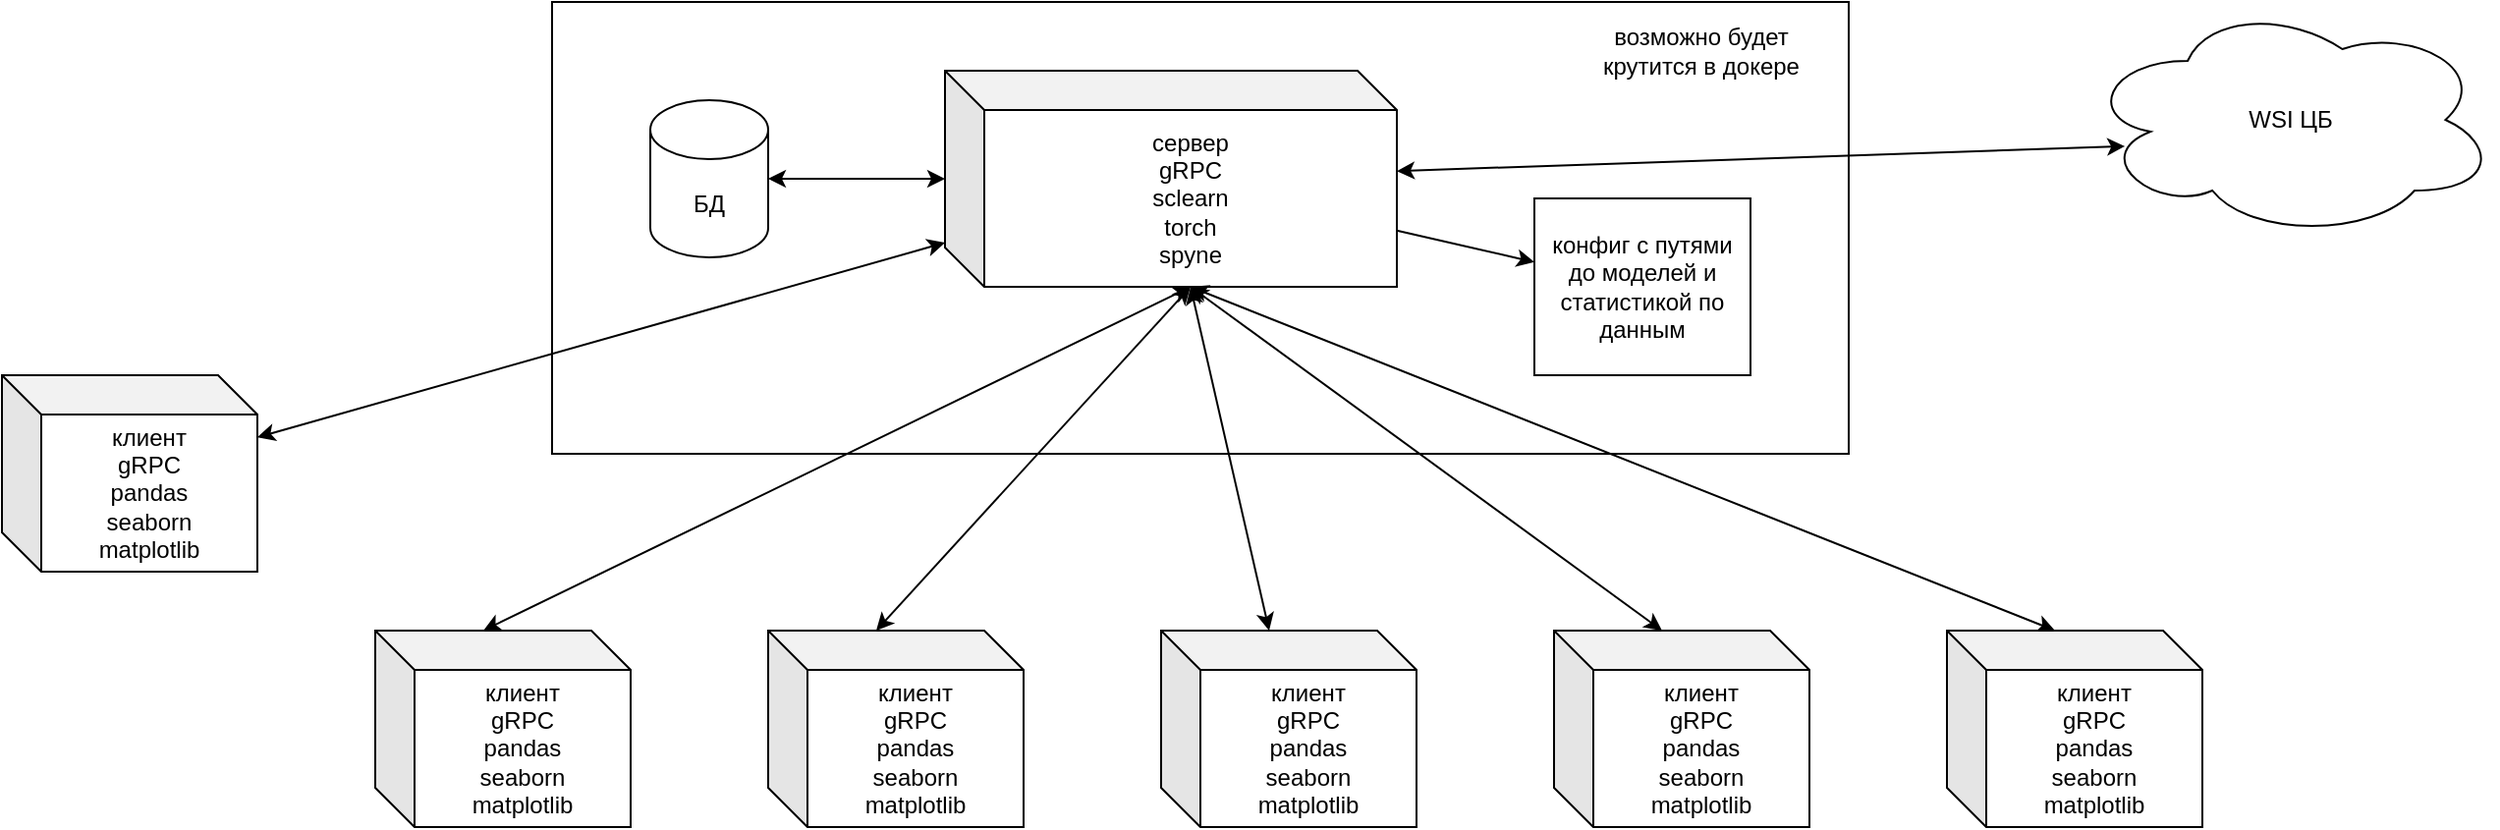 <mxfile version="18.0.6" type="device" pages="4"><diagram id="9-41bWDh0eJiGFuXxzy_" name="Страница 1"><mxGraphModel dx="2436" dy="505" grid="1" gridSize="10" guides="1" tooltips="1" connect="1" arrows="1" fold="1" page="1" pageScale="1" pageWidth="1654" pageHeight="1169" math="0" shadow="0"><root><mxCell id="0"/><mxCell id="1" parent="0"/><mxCell id="p8E5tw-orjglSDpHsIVX-23" value="" style="rounded=0;whiteSpace=wrap;html=1;" parent="1" vertex="1"><mxGeometry x="160" y="10" width="660" height="230" as="geometry"/></mxCell><mxCell id="p8E5tw-orjglSDpHsIVX-1" value="БД" style="shape=cylinder3;whiteSpace=wrap;html=1;boundedLbl=1;backgroundOutline=1;size=15;" parent="1" vertex="1"><mxGeometry x="210" y="60" width="60" height="80" as="geometry"/></mxCell><mxCell id="p8E5tw-orjglSDpHsIVX-13" style="edgeStyle=none;rounded=0;orthogonalLoop=1;jettySize=auto;html=1;startArrow=classic;startFill=1;" parent="1" source="p8E5tw-orjglSDpHsIVX-2" target="p8E5tw-orjglSDpHsIVX-1" edge="1"><mxGeometry relative="1" as="geometry"/></mxCell><mxCell id="p8E5tw-orjglSDpHsIVX-15" style="edgeStyle=none;rounded=0;orthogonalLoop=1;jettySize=auto;html=1;entryX=0.098;entryY=0.612;entryDx=0;entryDy=0;entryPerimeter=0;startArrow=classic;startFill=1;" parent="1" source="p8E5tw-orjglSDpHsIVX-2" target="p8E5tw-orjglSDpHsIVX-14" edge="1"><mxGeometry relative="1" as="geometry"/></mxCell><mxCell id="p8E5tw-orjglSDpHsIVX-22" style="edgeStyle=none;rounded=0;orthogonalLoop=1;jettySize=auto;html=1;startArrow=none;startFill=0;" parent="1" source="p8E5tw-orjglSDpHsIVX-2" target="p8E5tw-orjglSDpHsIVX-21" edge="1"><mxGeometry relative="1" as="geometry"/></mxCell><mxCell id="p8E5tw-orjglSDpHsIVX-2" value="сервер&lt;br&gt;gRPC&lt;br&gt;sclearn&lt;br&gt;torch&lt;br&gt;spyne" style="shape=cube;whiteSpace=wrap;html=1;boundedLbl=1;backgroundOutline=1;darkOpacity=0.05;darkOpacity2=0.1;" parent="1" vertex="1"><mxGeometry x="360" y="45" width="230" height="110" as="geometry"/></mxCell><mxCell id="p8E5tw-orjglSDpHsIVX-8" style="rounded=0;orthogonalLoop=1;jettySize=auto;html=1;entryX=0;entryY=0;entryDx=125;entryDy=110;entryPerimeter=0;startArrow=classic;startFill=1;exitX=0;exitY=0;exitDx=55;exitDy=0;exitPerimeter=0;" parent="1" source="p8E5tw-orjglSDpHsIVX-3" target="p8E5tw-orjglSDpHsIVX-2" edge="1"><mxGeometry relative="1" as="geometry"/></mxCell><mxCell id="p8E5tw-orjglSDpHsIVX-3" value="клиент&lt;br&gt;gRPC&lt;br&gt;pandas&lt;br&gt;seaborn&lt;br&gt;matplotlib" style="shape=cube;whiteSpace=wrap;html=1;boundedLbl=1;backgroundOutline=1;darkOpacity=0.05;darkOpacity2=0.1;" parent="1" vertex="1"><mxGeometry x="70" y="330" width="130" height="100" as="geometry"/></mxCell><mxCell id="p8E5tw-orjglSDpHsIVX-9" style="edgeStyle=none;rounded=0;orthogonalLoop=1;jettySize=auto;html=1;entryX=0;entryY=0;entryDx=125;entryDy=110;entryPerimeter=0;startArrow=classic;startFill=1;exitX=0;exitY=0;exitDx=55;exitDy=0;exitPerimeter=0;" parent="1" source="p8E5tw-orjglSDpHsIVX-17" target="p8E5tw-orjglSDpHsIVX-2" edge="1"><mxGeometry relative="1" as="geometry"><mxPoint x="323.191" y="350" as="sourcePoint"/></mxGeometry></mxCell><mxCell id="p8E5tw-orjglSDpHsIVX-10" style="edgeStyle=none;rounded=0;orthogonalLoop=1;jettySize=auto;html=1;entryX=0;entryY=0;entryDx=125;entryDy=110;entryPerimeter=0;startArrow=classic;startFill=1;exitX=0;exitY=0;exitDx=55;exitDy=0;exitPerimeter=0;" parent="1" source="p8E5tw-orjglSDpHsIVX-18" target="p8E5tw-orjglSDpHsIVX-2" edge="1"><mxGeometry relative="1" as="geometry"><mxPoint x="464.255" y="350" as="sourcePoint"/></mxGeometry></mxCell><mxCell id="p8E5tw-orjglSDpHsIVX-11" style="edgeStyle=none;rounded=0;orthogonalLoop=1;jettySize=auto;html=1;entryX=0;entryY=0;entryDx=125;entryDy=110;entryPerimeter=0;startArrow=classic;startFill=1;exitX=0;exitY=0;exitDx=55;exitDy=0;exitPerimeter=0;" parent="1" source="p8E5tw-orjglSDpHsIVX-19" target="p8E5tw-orjglSDpHsIVX-2" edge="1"><mxGeometry relative="1" as="geometry"><mxPoint x="605.319" y="350" as="sourcePoint"/></mxGeometry></mxCell><mxCell id="p8E5tw-orjglSDpHsIVX-12" style="edgeStyle=none;rounded=0;orthogonalLoop=1;jettySize=auto;html=1;entryX=0;entryY=0;entryDx=125;entryDy=110;entryPerimeter=0;startArrow=classic;startFill=1;exitX=0;exitY=0;exitDx=55;exitDy=0;exitPerimeter=0;" parent="1" source="p8E5tw-orjglSDpHsIVX-20" target="p8E5tw-orjglSDpHsIVX-2" edge="1"><mxGeometry relative="1" as="geometry"><mxPoint x="746.383" y="350" as="sourcePoint"/></mxGeometry></mxCell><mxCell id="p8E5tw-orjglSDpHsIVX-14" value="WSI ЦБ" style="ellipse;shape=cloud;whiteSpace=wrap;html=1;" parent="1" vertex="1"><mxGeometry x="940" y="10" width="210" height="120" as="geometry"/></mxCell><mxCell id="p8E5tw-orjglSDpHsIVX-17" value="клиент&lt;br&gt;gRPC&lt;br&gt;pandas&lt;br&gt;seaborn&lt;br&gt;matplotlib" style="shape=cube;whiteSpace=wrap;html=1;boundedLbl=1;backgroundOutline=1;darkOpacity=0.05;darkOpacity2=0.1;" parent="1" vertex="1"><mxGeometry x="270" y="330" width="130" height="100" as="geometry"/></mxCell><mxCell id="p8E5tw-orjglSDpHsIVX-18" value="клиент&lt;br&gt;gRPC&lt;br&gt;pandas&lt;br&gt;seaborn&lt;br&gt;matplotlib" style="shape=cube;whiteSpace=wrap;html=1;boundedLbl=1;backgroundOutline=1;darkOpacity=0.05;darkOpacity2=0.1;" parent="1" vertex="1"><mxGeometry x="470" y="330" width="130" height="100" as="geometry"/></mxCell><mxCell id="p8E5tw-orjglSDpHsIVX-19" value="клиент&lt;br&gt;gRPC&lt;br&gt;pandas&lt;br&gt;seaborn&lt;br&gt;matplotlib" style="shape=cube;whiteSpace=wrap;html=1;boundedLbl=1;backgroundOutline=1;darkOpacity=0.05;darkOpacity2=0.1;" parent="1" vertex="1"><mxGeometry x="670" y="330" width="130" height="100" as="geometry"/></mxCell><mxCell id="p8E5tw-orjglSDpHsIVX-20" value="клиент&lt;br&gt;gRPC&lt;br&gt;pandas&lt;br&gt;seaborn&lt;br&gt;matplotlib" style="shape=cube;whiteSpace=wrap;html=1;boundedLbl=1;backgroundOutline=1;darkOpacity=0.05;darkOpacity2=0.1;" parent="1" vertex="1"><mxGeometry x="870" y="330" width="130" height="100" as="geometry"/></mxCell><mxCell id="p8E5tw-orjglSDpHsIVX-21" value="конфиг с путями до моделей и статистикой по данным" style="rounded=0;whiteSpace=wrap;html=1;" parent="1" vertex="1"><mxGeometry x="660" y="110" width="110" height="90" as="geometry"/></mxCell><mxCell id="p8E5tw-orjglSDpHsIVX-24" value="возможно будет крутится в докере" style="text;html=1;strokeColor=none;fillColor=none;align=center;verticalAlign=middle;whiteSpace=wrap;rounded=0;" parent="1" vertex="1"><mxGeometry x="680" y="20" width="130" height="30" as="geometry"/></mxCell><mxCell id="p8E5tw-orjglSDpHsIVX-26" style="edgeStyle=none;rounded=0;orthogonalLoop=1;jettySize=auto;html=1;startArrow=classic;startFill=1;" parent="1" source="p8E5tw-orjglSDpHsIVX-25" target="p8E5tw-orjglSDpHsIVX-2" edge="1"><mxGeometry relative="1" as="geometry"/></mxCell><mxCell id="p8E5tw-orjglSDpHsIVX-25" value="клиент&lt;br&gt;gRPC&lt;br&gt;pandas&lt;br&gt;seaborn&lt;br&gt;matplotlib" style="shape=cube;whiteSpace=wrap;html=1;boundedLbl=1;backgroundOutline=1;darkOpacity=0.05;darkOpacity2=0.1;" parent="1" vertex="1"><mxGeometry x="-120" y="200" width="130" height="100" as="geometry"/></mxCell></root></mxGraphModel></diagram><diagram id="1BCI7oIEYNdM0q_9GdVt" name="Диаграмма прецендентов"><mxGraphModel dx="782" dy="1674" grid="1" gridSize="10" guides="1" tooltips="1" connect="1" arrows="1" fold="1" page="1" pageScale="1" pageWidth="1654" pageHeight="1169" math="0" shadow="0"><root><mxCell id="0"/><mxCell id="1" parent="0"/><mxCell id="e51M5oxO3IyvXJgFHPpL-31" style="edgeStyle=none;rounded=0;orthogonalLoop=1;jettySize=auto;html=1;entryX=0.75;entryY=0.1;entryDx=0;entryDy=0;entryPerimeter=0;endArrow=block;endFill=0;" parent="1" source="rDJKMCGIFk8Bs3JR2Kc8-1" target="e51M5oxO3IyvXJgFHPpL-28" edge="1"><mxGeometry relative="1" as="geometry"/></mxCell><mxCell id="rDJKMCGIFk8Bs3JR2Kc8-1" value="Администратор" style="shape=umlActor;verticalLabelPosition=bottom;verticalAlign=top;html=1;outlineConnect=0;" parent="1" vertex="1"><mxGeometry x="70" y="160" width="30" height="60" as="geometry"/></mxCell><mxCell id="e51M5oxO3IyvXJgFHPpL-32" style="edgeStyle=none;rounded=0;orthogonalLoop=1;jettySize=auto;html=1;entryX=1;entryY=1;entryDx=0;entryDy=0;entryPerimeter=0;endArrow=block;endFill=0;" parent="1" source="rDJKMCGIFk8Bs3JR2Kc8-4" target="e51M5oxO3IyvXJgFHPpL-28" edge="1"><mxGeometry relative="1" as="geometry"/></mxCell><mxCell id="rDJKMCGIFk8Bs3JR2Kc8-4" value="Менеджер" style="shape=umlActor;verticalLabelPosition=bottom;verticalAlign=top;html=1;outlineConnect=0;" parent="1" vertex="1"><mxGeometry x="70" y="680" width="30" height="60" as="geometry"/></mxCell><mxCell id="rDJKMCGIFk8Bs3JR2Kc8-5" value="" style="rounded=0;whiteSpace=wrap;html=1;" parent="1" vertex="1"><mxGeometry x="190" y="-90" width="840" height="940" as="geometry"/></mxCell><mxCell id="rDJKMCGIFk8Bs3JR2Kc8-6" value="TS" style="rounded=0;whiteSpace=wrap;html=1;" parent="1" vertex="1"><mxGeometry x="190" y="-90" width="840" height="30" as="geometry"/></mxCell><mxCell id="e51M5oxO3IyvXJgFHPpL-2" value="Прогнозирование броней" style="ellipse;whiteSpace=wrap;html=1;" parent="1" vertex="1"><mxGeometry x="380" y="670" width="120" height="80" as="geometry"/></mxCell><mxCell id="e51M5oxO3IyvXJgFHPpL-5" style="edgeStyle=none;rounded=0;orthogonalLoop=1;jettySize=auto;html=1;entryX=0;entryY=0.5;entryDx=0;entryDy=0;endArrow=none;endFill=0;" parent="1" source="rDJKMCGIFk8Bs3JR2Kc8-4" target="e51M5oxO3IyvXJgFHPpL-2" edge="1"><mxGeometry relative="1" as="geometry"/></mxCell><mxCell id="e51M5oxO3IyvXJgFHPpL-6" value="Загрузка данных" style="ellipse;whiteSpace=wrap;html=1;" parent="1" vertex="1"><mxGeometry x="400" y="500" width="120" height="80" as="geometry"/></mxCell><mxCell id="e51M5oxO3IyvXJgFHPpL-11" style="edgeStyle=none;rounded=0;orthogonalLoop=1;jettySize=auto;html=1;entryX=0;entryY=0.5;entryDx=0;entryDy=0;endArrow=none;endFill=0;" parent="1" source="e51M5oxO3IyvXJgFHPpL-8" target="e51M5oxO3IyvXJgFHPpL-10" edge="1"><mxGeometry relative="1" as="geometry"/></mxCell><mxCell id="e51M5oxO3IyvXJgFHPpL-17" style="edgeStyle=none;rounded=0;orthogonalLoop=1;jettySize=auto;html=1;endArrow=none;endFill=0;" parent="1" source="e51M5oxO3IyvXJgFHPpL-8" target="e51M5oxO3IyvXJgFHPpL-14" edge="1"><mxGeometry relative="1" as="geometry"/></mxCell><mxCell id="e51M5oxO3IyvXJgFHPpL-8" value="Обучение модели администратором" style="ellipse;whiteSpace=wrap;html=1;" parent="1" vertex="1"><mxGeometry x="280" y="200" width="120" height="80" as="geometry"/></mxCell><mxCell id="e51M5oxO3IyvXJgFHPpL-9" style="edgeStyle=none;rounded=0;orthogonalLoop=1;jettySize=auto;html=1;entryX=0;entryY=0.5;entryDx=0;entryDy=0;endArrow=none;endFill=0;" parent="1" source="rDJKMCGIFk8Bs3JR2Kc8-1" target="e51M5oxO3IyvXJgFHPpL-8" edge="1"><mxGeometry relative="1" as="geometry"/></mxCell><mxCell id="e51M5oxO3IyvXJgFHPpL-24" style="edgeStyle=none;rounded=0;orthogonalLoop=1;jettySize=auto;html=1;entryX=0;entryY=0.5;entryDx=0;entryDy=0;endArrow=none;endFill=0;" parent="1" source="e51M5oxO3IyvXJgFHPpL-10" target="e51M5oxO3IyvXJgFHPpL-20" edge="1"><mxGeometry relative="1" as="geometry"/></mxCell><mxCell id="e51M5oxO3IyvXJgFHPpL-25" style="edgeStyle=none;rounded=0;orthogonalLoop=1;jettySize=auto;html=1;entryX=0;entryY=0.5;entryDx=0;entryDy=0;endArrow=none;endFill=0;" parent="1" source="e51M5oxO3IyvXJgFHPpL-10" target="e51M5oxO3IyvXJgFHPpL-18" edge="1"><mxGeometry relative="1" as="geometry"/></mxCell><mxCell id="e51M5oxO3IyvXJgFHPpL-27" style="edgeStyle=none;rounded=0;orthogonalLoop=1;jettySize=auto;html=1;endArrow=none;endFill=0;" parent="1" source="e51M5oxO3IyvXJgFHPpL-10" target="e51M5oxO3IyvXJgFHPpL-26" edge="1"><mxGeometry relative="1" as="geometry"/></mxCell><mxCell id="e51M5oxO3IyvXJgFHPpL-10" value="Обуение модели" style="ellipse;whiteSpace=wrap;html=1;" parent="1" vertex="1"><mxGeometry x="440" y="100" width="120" height="80" as="geometry"/></mxCell><mxCell id="e51M5oxO3IyvXJgFHPpL-14" value="Выбор модели" style="ellipse;whiteSpace=wrap;html=1;fillColor=#fff2cc;strokeColor=#d6b656;" parent="1" vertex="1"><mxGeometry x="440" y="290" width="120" height="80" as="geometry"/></mxCell><mxCell id="e51M5oxO3IyvXJgFHPpL-18" value="Оценка модели" style="ellipse;whiteSpace=wrap;html=1;" parent="1" vertex="1"><mxGeometry x="620" y="70" width="120" height="80" as="geometry"/></mxCell><mxCell id="e51M5oxO3IyvXJgFHPpL-20" value="Сохранение модели" style="ellipse;whiteSpace=wrap;html=1;" parent="1" vertex="1"><mxGeometry x="620" y="-30" width="120" height="80" as="geometry"/></mxCell><mxCell id="e51M5oxO3IyvXJgFHPpL-22" value="Итоговое оценивание модели" style="ellipse;whiteSpace=wrap;html=1;fillColor=#fff2cc;strokeColor=#d6b656;" parent="1" vertex="1"><mxGeometry x="280" y="50" width="120" height="80" as="geometry"/></mxCell><mxCell id="e51M5oxO3IyvXJgFHPpL-23" style="edgeStyle=none;rounded=0;orthogonalLoop=1;jettySize=auto;html=1;endArrow=none;endFill=0;" parent="1" source="rDJKMCGIFk8Bs3JR2Kc8-1" target="e51M5oxO3IyvXJgFHPpL-22" edge="1"><mxGeometry relative="1" as="geometry"/></mxCell><mxCell id="e51M5oxO3IyvXJgFHPpL-26" value="Выбор данных" style="ellipse;whiteSpace=wrap;html=1;" parent="1" vertex="1"><mxGeometry x="620" y="180" width="120" height="80" as="geometry"/></mxCell><mxCell id="e51M5oxO3IyvXJgFHPpL-34" style="edgeStyle=none;rounded=0;orthogonalLoop=1;jettySize=auto;html=1;endArrow=none;endFill=0;" parent="1" source="e51M5oxO3IyvXJgFHPpL-28" target="e51M5oxO3IyvXJgFHPpL-33" edge="1"><mxGeometry relative="1" as="geometry"/></mxCell><mxCell id="Iw-_WF1nm9ujCBKtLYLL-1" style="edgeStyle=none;rounded=0;orthogonalLoop=1;jettySize=auto;html=1;fontSize=20;endArrow=none;endFill=0;" parent="1" source="e51M5oxO3IyvXJgFHPpL-28" target="e51M5oxO3IyvXJgFHPpL-6" edge="1"><mxGeometry relative="1" as="geometry"/></mxCell><mxCell id="e51M5oxO3IyvXJgFHPpL-28" value="Пользователь" style="shape=umlActor;verticalLabelPosition=bottom;verticalAlign=top;html=1;outlineConnect=0;" parent="1" vertex="1"><mxGeometry x="120" y="440" width="30" height="60" as="geometry"/></mxCell><mxCell id="e51M5oxO3IyvXJgFHPpL-33" value="Вход в систему" style="ellipse;whiteSpace=wrap;html=1;fillColor=#f8cecc;strokeColor=#b85450;" parent="1" vertex="1"><mxGeometry x="400" y="400" width="120" height="80" as="geometry"/></mxCell><mxCell id="Km1l_eg5O13C7fzgQCQU-2" style="rounded=0;orthogonalLoop=1;jettySize=auto;html=1;endArrow=none;endFill=0;" parent="1" source="Km1l_eg5O13C7fzgQCQU-1" target="e51M5oxO3IyvXJgFHPpL-26" edge="1"><mxGeometry relative="1" as="geometry"/></mxCell><mxCell id="Km1l_eg5O13C7fzgQCQU-1" value="Очистка от выбросов" style="ellipse;whiteSpace=wrap;html=1;" parent="1" vertex="1"><mxGeometry x="820" y="40" width="120" height="80" as="geometry"/></mxCell><mxCell id="Km1l_eg5O13C7fzgQCQU-4" style="edgeStyle=none;rounded=0;orthogonalLoop=1;jettySize=auto;html=1;endArrow=none;endFill=0;" parent="1" source="Km1l_eg5O13C7fzgQCQU-3" target="e51M5oxO3IyvXJgFHPpL-26" edge="1"><mxGeometry relative="1" as="geometry"/></mxCell><mxCell id="Km1l_eg5O13C7fzgQCQU-3" value="Нормализация" style="ellipse;whiteSpace=wrap;html=1;" parent="1" vertex="1"><mxGeometry x="820" y="130" width="120" height="80" as="geometry"/></mxCell><mxCell id="Km1l_eg5O13C7fzgQCQU-9" style="edgeStyle=none;rounded=0;orthogonalLoop=1;jettySize=auto;html=1;endArrow=none;endFill=0;" parent="1" source="Km1l_eg5O13C7fzgQCQU-5" target="e51M5oxO3IyvXJgFHPpL-26" edge="1"><mxGeometry relative="1" as="geometry"/></mxCell><mxCell id="Km1l_eg5O13C7fzgQCQU-5" value="Выбор записей" style="ellipse;whiteSpace=wrap;html=1;" parent="1" vertex="1"><mxGeometry x="820" y="230" width="120" height="80" as="geometry"/></mxCell><mxCell id="Km1l_eg5O13C7fzgQCQU-8" style="edgeStyle=none;rounded=0;orthogonalLoop=1;jettySize=auto;html=1;endArrow=none;endFill=0;" parent="1" source="Km1l_eg5O13C7fzgQCQU-7" target="e51M5oxO3IyvXJgFHPpL-26" edge="1"><mxGeometry relative="1" as="geometry"/></mxCell><mxCell id="Km1l_eg5O13C7fzgQCQU-7" value="Выбор аттрибутов" style="ellipse;whiteSpace=wrap;html=1;" parent="1" vertex="1"><mxGeometry x="820" y="330" width="120" height="80" as="geometry"/></mxCell><mxCell id="Km1l_eg5O13C7fzgQCQU-10" value="Получение статистики за период" style="ellipse;whiteSpace=wrap;html=1;fillColor=#fff2cc;strokeColor=#d6b656;" parent="1" vertex="1"><mxGeometry x="280" y="320" width="120" height="80" as="geometry"/></mxCell><mxCell id="8aSSvJ8I4V7VKkKNhSTc-1" style="rounded=0;orthogonalLoop=1;jettySize=auto;html=1;entryX=0;entryY=0.5;entryDx=0;entryDy=0;endArrow=none;endFill=0;" parent="1" source="rDJKMCGIFk8Bs3JR2Kc8-1" target="Km1l_eg5O13C7fzgQCQU-10" edge="1"><mxGeometry relative="1" as="geometry"/></mxCell></root></mxGraphModel></diagram><diagram id="AiF8yhgjdCxBM0Q5Zkuo" name="Страница 3"><mxGraphModel dx="782" dy="1674" grid="1" gridSize="10" guides="1" tooltips="1" connect="1" arrows="1" fold="1" page="1" pageScale="1" pageWidth="1654" pageHeight="1169" math="0" shadow="0"><root><mxCell id="0"/><mxCell id="1" parent="0"/><mxCell id="cUePK9V9E0LSY-whffiu-1" value="&lt;span style=&quot;font-size: 20px;&quot;&gt;Список броней&lt;/span&gt;" style="rounded=0;whiteSpace=wrap;html=1;" parent="1" vertex="1"><mxGeometry x="400" y="590" width="190" height="140" as="geometry"/></mxCell><mxCell id="cUePK9V9E0LSY-whffiu-2" value="&lt;font style=&quot;font-size: 20px;&quot;&gt;Пользователь&lt;br&gt;#логин&lt;br&gt;#пароль&lt;br&gt;+set(пароль)&lt;br&gt;+set(логин)&lt;br&gt;&lt;/font&gt;" style="rounded=0;whiteSpace=wrap;html=1;" parent="1" vertex="1"><mxGeometry x="80" y="260" width="190" height="200" as="geometry"/></mxCell><mxCell id="cUePK9V9E0LSY-whffiu-11" style="edgeStyle=none;rounded=0;orthogonalLoop=1;jettySize=auto;html=1;entryX=0;entryY=0.5;entryDx=0;entryDy=0;fontSize=20;endArrow=none;endFill=0;" parent="1" source="cUePK9V9E0LSY-whffiu-5" target="cUePK9V9E0LSY-whffiu-6" edge="1"><mxGeometry relative="1" as="geometry"/></mxCell><mxCell id="cUePK9V9E0LSY-whffiu-14" style="edgeStyle=none;rounded=0;orthogonalLoop=1;jettySize=auto;html=1;entryX=0;entryY=0.5;entryDx=0;entryDy=0;fontSize=20;endArrow=none;endFill=0;" parent="1" source="cUePK9V9E0LSY-whffiu-5" target="cUePK9V9E0LSY-whffiu-7" edge="1"><mxGeometry relative="1" as="geometry"/></mxCell><mxCell id="cUePK9V9E0LSY-whffiu-15" style="edgeStyle=none;rounded=0;orthogonalLoop=1;jettySize=auto;html=1;fontSize=20;endArrow=none;endFill=0;" parent="1" source="cUePK9V9E0LSY-whffiu-5" target="cUePK9V9E0LSY-whffiu-8" edge="1"><mxGeometry relative="1" as="geometry"/></mxCell><mxCell id="cUePK9V9E0LSY-whffiu-16" style="edgeStyle=none;rounded=0;orthogonalLoop=1;jettySize=auto;html=1;entryX=0;entryY=0.5;entryDx=0;entryDy=0;fontSize=20;endArrow=none;endFill=0;" parent="1" source="cUePK9V9E0LSY-whffiu-5" target="cUePK9V9E0LSY-whffiu-9" edge="1"><mxGeometry relative="1" as="geometry"/></mxCell><mxCell id="cUePK9V9E0LSY-whffiu-5" value="&lt;font style=&quot;font-size: 20px;&quot;&gt;Модель&lt;br&gt;+точность&lt;br&gt;+f1 мера&lt;br&gt;+ссылка на модель&lt;br&gt;&lt;/font&gt;" style="rounded=0;whiteSpace=wrap;html=1;" parent="1" vertex="1"><mxGeometry x="732" y="320" width="190" height="140" as="geometry"/></mxCell><mxCell id="cUePK9V9E0LSY-whffiu-6" value="&lt;font style=&quot;font-size: 20px;&quot;&gt;CatBoost&lt;/font&gt;" style="rounded=0;whiteSpace=wrap;html=1;" parent="1" vertex="1"><mxGeometry x="1170" y="-30" width="190" height="140" as="geometry"/></mxCell><mxCell id="cUePK9V9E0LSY-whffiu-7" value="&lt;span style=&quot;font-size: 20px;&quot;&gt;SVM&lt;/span&gt;" style="rounded=0;whiteSpace=wrap;html=1;" parent="1" vertex="1"><mxGeometry x="1170" y="200" width="190" height="140" as="geometry"/></mxCell><mxCell id="cUePK9V9E0LSY-whffiu-8" value="&lt;span style=&quot;font-size: 20px;&quot;&gt;Tree&lt;/span&gt;" style="rounded=0;whiteSpace=wrap;html=1;" parent="1" vertex="1"><mxGeometry x="1170" y="420" width="190" height="140" as="geometry"/></mxCell><mxCell id="cUePK9V9E0LSY-whffiu-9" value="&lt;span style=&quot;font-size: 20px;&quot;&gt;Trees&lt;/span&gt;" style="rounded=0;whiteSpace=wrap;html=1;" parent="1" vertex="1"><mxGeometry x="1170" y="640" width="190" height="140" as="geometry"/></mxCell><mxCell id="fSeJWAMAu1vtgBtA0DXZ-1" value="&lt;span style=&quot;font-size: 20px;&quot;&gt;ЗагрузчикДанных&lt;/span&gt;" style="rounded=0;whiteSpace=wrap;html=1;" parent="1" vertex="1"><mxGeometry x="80" y="520" width="190" height="140" as="geometry"/></mxCell><mxCell id="fSeJWAMAu1vtgBtA0DXZ-2" value="&lt;span style=&quot;font-size: 20px;&quot;&gt;Статичтических класс&lt;br&gt;+среднее float&lt;br&gt;+дисперсия float&lt;br&gt;&lt;/span&gt;&lt;span style=&quot;font-size: 20px;&quot;&gt;+медиана float&lt;/span&gt;&lt;span style=&quot;font-size: 20px;&quot;&gt;&lt;br&gt;+график распределения png/jpg&lt;br&gt;+коробчатая диаграмма png/jpg&lt;br&gt;&lt;/span&gt;" style="rounded=0;whiteSpace=wrap;html=1;" parent="1" vertex="1"><mxGeometry x="370" y="810" width="320" height="230" as="geometry"/></mxCell><mxCell id="fSeJWAMAu1vtgBtA0DXZ-3" value="&lt;span style=&quot;font-size: 20px;&quot;&gt;ЗагрузчикДопов&lt;/span&gt;" style="rounded=0;whiteSpace=wrap;html=1;" parent="1" vertex="1"><mxGeometry x="80" y="750" width="190" height="140" as="geometry"/></mxCell><mxCell id="tnx83M5idQpHOCk1NuWV-1" value="&lt;font style=&quot;&quot;&gt;&lt;span style=&quot;font-size: 25px;&quot;&gt;Проблемы&lt;/span&gt;&lt;br&gt;&lt;div style=&quot;text-align: left; font-size: 25px;&quot;&gt;&lt;ol style=&quot;&quot;&gt;&lt;li style=&quot;&quot;&gt;&lt;span style=&quot;font-size: 25px; background-color: initial;&quot;&gt;как получать данные (&lt;/span&gt;&lt;span style=&quot;font-size: 25px;&quot;&gt;https://habr.com/ru/post/242999/)&lt;/span&gt;&lt;/li&gt;&lt;li style=&quot;font-size: 25px;&quot;&gt;&lt;span style=&quot;background-color: initial;&quot;&gt;как хранить модели&lt;/span&gt;&lt;/li&gt;&lt;li style=&quot;font-size: 25px;&quot;&gt;&lt;span style=&quot;background-color: initial;&quot;&gt;какие модели используем&lt;/span&gt;&lt;/li&gt;&lt;li style=&quot;font-size: 25px;&quot;&gt;&lt;span style=&quot;background-color: initial;&quot;&gt;как хранить статистику&lt;/span&gt;&lt;/li&gt;&lt;li style=&quot;font-size: 25px;&quot;&gt;&lt;span style=&quot;background-color: initial;&quot;&gt;как хранить графики&lt;/span&gt;&lt;/li&gt;&lt;li style=&quot;font-size: 25px;&quot;&gt;&lt;span style=&quot;background-color: initial;&quot;&gt;как хранить данные (нужна ли нормализация)&lt;/span&gt;&lt;/li&gt;&lt;/ol&gt;&lt;/div&gt;&lt;/font&gt;" style="rounded=0;whiteSpace=wrap;html=1;fillColor=#ffe6cc;strokeColor=#d79b00;" parent="1" vertex="1"><mxGeometry x="100" y="-390" width="1000" height="310" as="geometry"/></mxCell><mxCell id="zb5tfu3x_m8qpL09qFbh-2" value="&lt;font style=&quot;font-size: 25px;&quot;&gt;нужно ли оно вообще?&lt;/font&gt;" style="shape=callout;whiteSpace=wrap;html=1;perimeter=calloutPerimeter;" parent="1" vertex="1"><mxGeometry x="120" y="100" width="180" height="160" as="geometry"/></mxCell></root></mxGraphModel></diagram><diagram id="i7JJAX2sOl09y7STlLyN" name="Страница 4"><mxGraphModel dx="2857" dy="777" grid="1" gridSize="10" guides="1" tooltips="1" connect="1" arrows="1" fold="1" page="1" pageScale="1" pageWidth="1654" pageHeight="1169" math="0" shadow="0"><root><mxCell id="0"/><mxCell id="1" parent="0"/><mxCell id="sGJedCfFWtK60-C6Rz6R-1" value="Model" style="swimlane;fontStyle=0;childLayout=stackLayout;horizontal=1;startSize=30;horizontalStack=0;resizeParent=1;resizeParentMax=0;resizeLast=0;collapsible=1;marginBottom=0;fontSize=25;" parent="1" vertex="1"><mxGeometry x="-430" y="1260" width="580" height="540" as="geometry"/></mxCell><mxCell id="sGJedCfFWtK60-C6Rz6R-2" value="# type enmun" style="text;strokeColor=none;fillColor=none;align=left;verticalAlign=middle;spacingLeft=4;spacingRight=4;overflow=hidden;points=[[0,0.5],[1,0.5]];portConstraint=eastwest;rotatable=0;fontSize=25;" parent="sGJedCfFWtK60-C6Rz6R-1" vertex="1"><mxGeometry y="30" width="580" height="30" as="geometry"/></mxCell><mxCell id="sGJedCfFWtK60-C6Rz6R-3" value="# acc_train float32" style="text;strokeColor=none;fillColor=none;align=left;verticalAlign=middle;spacingLeft=4;spacingRight=4;overflow=hidden;points=[[0,0.5],[1,0.5]];portConstraint=eastwest;rotatable=0;fontSize=25;" parent="sGJedCfFWtK60-C6Rz6R-1" vertex="1"><mxGeometry y="60" width="580" height="30" as="geometry"/></mxCell><mxCell id="sGJedCfFWtK60-C6Rz6R-4" value="# acc_test float32" style="text;strokeColor=none;fillColor=none;align=left;verticalAlign=middle;spacingLeft=4;spacingRight=4;overflow=hidden;points=[[0,0.5],[1,0.5]];portConstraint=eastwest;rotatable=0;fontSize=25;" parent="sGJedCfFWtK60-C6Rz6R-1" vertex="1"><mxGeometry y="90" width="580" height="30" as="geometry"/></mxCell><mxCell id="sGJedCfFWtK60-C6Rz6R-5" value="# f1_train float32" style="text;strokeColor=none;fillColor=none;align=left;verticalAlign=middle;spacingLeft=4;spacingRight=4;overflow=hidden;points=[[0,0.5],[1,0.5]];portConstraint=eastwest;rotatable=0;fontSize=25;" parent="sGJedCfFWtK60-C6Rz6R-1" vertex="1"><mxGeometry y="120" width="580" height="30" as="geometry"/></mxCell><mxCell id="sGJedCfFWtK60-C6Rz6R-6" value="# f1_test float32" style="text;strokeColor=none;fillColor=none;align=left;verticalAlign=middle;spacingLeft=4;spacingRight=4;overflow=hidden;points=[[0,0.5],[1,0.5]];portConstraint=eastwest;rotatable=0;fontSize=25;" parent="sGJedCfFWtK60-C6Rz6R-1" vertex="1"><mxGeometry y="150" width="580" height="30" as="geometry"/></mxCell><mxCell id="sGJedCfFWtK60-C6Rz6R-8" value="# cf np.matrix" style="text;strokeColor=none;fillColor=none;align=left;verticalAlign=middle;spacingLeft=4;spacingRight=4;overflow=hidden;points=[[0,0.5],[1,0.5]];portConstraint=eastwest;rotatable=0;fontSize=25;" parent="sGJedCfFWtK60-C6Rz6R-1" vertex="1"><mxGeometry y="180" width="580" height="30" as="geometry"/></mxCell><mxCell id="sGJedCfFWtK60-C6Rz6R-7" value="+ fit(DataSet Data)-&gt;void" style="text;strokeColor=none;fillColor=none;align=left;verticalAlign=middle;spacingLeft=4;spacingRight=4;overflow=hidden;points=[[0,0.5],[1,0.5]];portConstraint=eastwest;rotatable=0;fontSize=25;" parent="sGJedCfFWtK60-C6Rz6R-1" vertex="1"><mxGeometry y="210" width="580" height="30" as="geometry"/></mxCell><mxCell id="sGJedCfFWtK60-C6Rz6R-9" value="+ predict(DataSet Data)-&gt;File.xlsx" style="text;strokeColor=none;fillColor=none;align=left;verticalAlign=middle;spacingLeft=4;spacingRight=4;overflow=hidden;points=[[0,0.5],[1,0.5]];portConstraint=eastwest;rotatable=0;fontSize=25;" parent="sGJedCfFWtK60-C6Rz6R-1" vertex="1"><mxGeometry y="240" width="580" height="30" as="geometry"/></mxCell><mxCell id="sGJedCfFWtK60-C6Rz6R-10" value="+ f1(DataSet Data)-&gt; void" style="text;strokeColor=none;fillColor=none;align=left;verticalAlign=middle;spacingLeft=4;spacingRight=4;overflow=hidden;points=[[0,0.5],[1,0.5]];portConstraint=eastwest;rotatable=0;fontSize=25;" parent="sGJedCfFWtK60-C6Rz6R-1" vertex="1"><mxGeometry y="270" width="580" height="30" as="geometry"/></mxCell><mxCell id="sGJedCfFWtK60-C6Rz6R-11" value="+ accuracy(DataSetData)-&gt;void" style="text;strokeColor=none;fillColor=none;align=left;verticalAlign=middle;spacingLeft=4;spacingRight=4;overflow=hidden;points=[[0,0.5],[1,0.5]];portConstraint=eastwest;rotatable=0;fontSize=25;" parent="sGJedCfFWtK60-C6Rz6R-1" vertex="1"><mxGeometry y="300" width="580" height="30" as="geometry"/></mxCell><mxCell id="sGJedCfFWtK60-C6Rz6R-12" value="+CF(DataSet Data)-&gt;void" style="text;strokeColor=none;fillColor=none;align=left;verticalAlign=middle;spacingLeft=4;spacingRight=4;overflow=hidden;points=[[0,0.5],[1,0.5]];portConstraint=eastwest;rotatable=0;fontSize=25;" parent="sGJedCfFWtK60-C6Rz6R-1" vertex="1"><mxGeometry y="330" width="580" height="30" as="geometry"/></mxCell><mxCell id="sGJedCfFWtK60-C6Rz6R-13" value="+saveModel()-&gt;void" style="text;strokeColor=none;fillColor=none;align=left;verticalAlign=middle;spacingLeft=4;spacingRight=4;overflow=hidden;points=[[0,0.5],[1,0.5]];portConstraint=eastwest;rotatable=0;fontSize=25;" parent="sGJedCfFWtK60-C6Rz6R-1" vertex="1"><mxGeometry y="360" width="580" height="30" as="geometry"/></mxCell><mxCell id="EUsV6vbu9VaRMxLrcgF_-20" value="+get f1_train()-&gt;float32" style="text;strokeColor=none;fillColor=none;align=left;verticalAlign=middle;spacingLeft=4;spacingRight=4;overflow=hidden;points=[[0,0.5],[1,0.5]];portConstraint=eastwest;rotatable=0;fontSize=25;" parent="sGJedCfFWtK60-C6Rz6R-1" vertex="1"><mxGeometry y="390" width="580" height="30" as="geometry"/></mxCell><mxCell id="EUsV6vbu9VaRMxLrcgF_-19" value="+get f1_test()-&gt;float32" style="text;strokeColor=none;fillColor=none;align=left;verticalAlign=middle;spacingLeft=4;spacingRight=4;overflow=hidden;points=[[0,0.5],[1,0.5]];portConstraint=eastwest;rotatable=0;fontSize=25;" parent="sGJedCfFWtK60-C6Rz6R-1" vertex="1"><mxGeometry y="420" width="580" height="30" as="geometry"/></mxCell><mxCell id="EUsV6vbu9VaRMxLrcgF_-18" value="+get acc_train()-&gt;float32" style="text;strokeColor=none;fillColor=none;align=left;verticalAlign=middle;spacingLeft=4;spacingRight=4;overflow=hidden;points=[[0,0.5],[1,0.5]];portConstraint=eastwest;rotatable=0;fontSize=25;" parent="sGJedCfFWtK60-C6Rz6R-1" vertex="1"><mxGeometry y="450" width="580" height="30" as="geometry"/></mxCell><mxCell id="EUsV6vbu9VaRMxLrcgF_-17" value="+get acc_test()-&gt;float32" style="text;strokeColor=none;fillColor=none;align=left;verticalAlign=middle;spacingLeft=4;spacingRight=4;overflow=hidden;points=[[0,0.5],[1,0.5]];portConstraint=eastwest;rotatable=0;fontSize=25;" parent="sGJedCfFWtK60-C6Rz6R-1" vertex="1"><mxGeometry y="480" width="580" height="30" as="geometry"/></mxCell><mxCell id="EUsV6vbu9VaRMxLrcgF_-16" value="+get cf()-&gt;float32" style="text;strokeColor=none;fillColor=none;align=left;verticalAlign=middle;spacingLeft=4;spacingRight=4;overflow=hidden;points=[[0,0.5],[1,0.5]];portConstraint=eastwest;rotatable=0;fontSize=25;" parent="sGJedCfFWtK60-C6Rz6R-1" vertex="1"><mxGeometry y="510" width="580" height="30" as="geometry"/></mxCell><mxCell id="sGJedCfFWtK60-C6Rz6R-60" style="rounded=0;orthogonalLoop=1;jettySize=auto;html=1;entryX=1;entryY=0.5;entryDx=0;entryDy=0;fontSize=25;endArrow=block;endFill=0;strokeWidth=1;exitX=0;exitY=0.5;exitDx=0;exitDy=0;jumpSize=6;" parent="1" source="sGJedCfFWtK60-C6Rz6R-27" target="sGJedCfFWtK60-C6Rz6R-6" edge="1"><mxGeometry relative="1" as="geometry"/></mxCell><mxCell id="sGJedCfFWtK60-C6Rz6R-21" value="BoostModel" style="swimlane;fontStyle=0;childLayout=stackLayout;horizontal=1;startSize=30;horizontalStack=0;resizeParent=1;resizeParentMax=0;resizeLast=0;collapsible=1;marginBottom=0;fontSize=25;" parent="1" vertex="1"><mxGeometry x="340" y="300" width="580" height="750" as="geometry"/></mxCell><mxCell id="sGJedCfFWtK60-C6Rz6R-66" value="# model CatBoostClassifier" style="text;strokeColor=none;fillColor=none;align=left;verticalAlign=middle;spacingLeft=4;spacingRight=4;overflow=hidden;points=[[0,0.5],[1,0.5]];portConstraint=eastwest;rotatable=0;fontSize=25;" parent="sGJedCfFWtK60-C6Rz6R-21" vertex="1"><mxGeometry y="30" width="580" height="30" as="geometry"/></mxCell><mxCell id="sGJedCfFWtK60-C6Rz6R-22" value="# type enmun" style="text;strokeColor=none;fillColor=none;align=left;verticalAlign=middle;spacingLeft=4;spacingRight=4;overflow=hidden;points=[[0,0.5],[1,0.5]];portConstraint=eastwest;rotatable=0;fontSize=25;" parent="sGJedCfFWtK60-C6Rz6R-21" vertex="1"><mxGeometry y="60" width="580" height="30" as="geometry"/></mxCell><mxCell id="top6HfHrc4Mi7d32h_wz-3" value="# epoch uint" style="text;strokeColor=none;fillColor=none;align=left;verticalAlign=middle;spacingLeft=4;spacingRight=4;overflow=hidden;points=[[0,0.5],[1,0.5]];portConstraint=eastwest;rotatable=0;fontSize=25;" parent="sGJedCfFWtK60-C6Rz6R-21" vertex="1"><mxGeometry y="90" width="580" height="30" as="geometry"/></mxCell><mxCell id="top6HfHrc4Mi7d32h_wz-2" value="# depth uint" style="text;strokeColor=none;fillColor=none;align=left;verticalAlign=middle;spacingLeft=4;spacingRight=4;overflow=hidden;points=[[0,0.5],[1,0.5]];portConstraint=eastwest;rotatable=0;fontSize=25;" parent="sGJedCfFWtK60-C6Rz6R-21" vertex="1"><mxGeometry y="120" width="580" height="30" as="geometry"/></mxCell><mxCell id="sGJedCfFWtK60-C6Rz6R-23" value="# acc_train float32" style="text;strokeColor=none;fillColor=none;align=left;verticalAlign=middle;spacingLeft=4;spacingRight=4;overflow=hidden;points=[[0,0.5],[1,0.5]];portConstraint=eastwest;rotatable=0;fontSize=25;" parent="sGJedCfFWtK60-C6Rz6R-21" vertex="1"><mxGeometry y="150" width="580" height="30" as="geometry"/></mxCell><mxCell id="sGJedCfFWtK60-C6Rz6R-24" value="# acc_test float32" style="text;strokeColor=none;fillColor=none;align=left;verticalAlign=middle;spacingLeft=4;spacingRight=4;overflow=hidden;points=[[0,0.5],[1,0.5]];portConstraint=eastwest;rotatable=0;fontSize=25;" parent="sGJedCfFWtK60-C6Rz6R-21" vertex="1"><mxGeometry y="180" width="580" height="30" as="geometry"/></mxCell><mxCell id="sGJedCfFWtK60-C6Rz6R-25" value="# f1_train float32" style="text;strokeColor=none;fillColor=none;align=left;verticalAlign=middle;spacingLeft=4;spacingRight=4;overflow=hidden;points=[[0,0.5],[1,0.5]];portConstraint=eastwest;rotatable=0;fontSize=25;" parent="sGJedCfFWtK60-C6Rz6R-21" vertex="1"><mxGeometry y="210" width="580" height="30" as="geometry"/></mxCell><mxCell id="sGJedCfFWtK60-C6Rz6R-26" value="# f1_test float32" style="text;strokeColor=none;fillColor=none;align=left;verticalAlign=middle;spacingLeft=4;spacingRight=4;overflow=hidden;points=[[0,0.5],[1,0.5]];portConstraint=eastwest;rotatable=0;fontSize=25;" parent="sGJedCfFWtK60-C6Rz6R-21" vertex="1"><mxGeometry y="240" width="580" height="30" as="geometry"/></mxCell><mxCell id="sGJedCfFWtK60-C6Rz6R-27" value="# cf np.matrix" style="text;strokeColor=none;fillColor=none;align=left;verticalAlign=middle;spacingLeft=4;spacingRight=4;overflow=hidden;points=[[0,0.5],[1,0.5]];portConstraint=eastwest;rotatable=0;fontSize=25;" parent="sGJedCfFWtK60-C6Rz6R-21" vertex="1"><mxGeometry y="270" width="580" height="30" as="geometry"/></mxCell><mxCell id="sGJedCfFWtK60-C6Rz6R-28" value="+ fit(DataSet Data)-&gt;void" style="text;strokeColor=none;fillColor=none;align=left;verticalAlign=middle;spacingLeft=4;spacingRight=4;overflow=hidden;points=[[0,0.5],[1,0.5]];portConstraint=eastwest;rotatable=0;fontSize=25;" parent="sGJedCfFWtK60-C6Rz6R-21" vertex="1"><mxGeometry y="300" width="580" height="30" as="geometry"/></mxCell><mxCell id="sGJedCfFWtK60-C6Rz6R-29" value="+ predict(DataSet Data)-&gt;File.xlsx" style="text;strokeColor=none;fillColor=none;align=left;verticalAlign=middle;spacingLeft=4;spacingRight=4;overflow=hidden;points=[[0,0.5],[1,0.5]];portConstraint=eastwest;rotatable=0;fontSize=25;" parent="sGJedCfFWtK60-C6Rz6R-21" vertex="1"><mxGeometry y="330" width="580" height="30" as="geometry"/></mxCell><mxCell id="sGJedCfFWtK60-C6Rz6R-30" value="+ f1(DataSetData)-&gt; void" style="text;strokeColor=none;fillColor=none;align=left;verticalAlign=middle;spacingLeft=4;spacingRight=4;overflow=hidden;points=[[0,0.5],[1,0.5]];portConstraint=eastwest;rotatable=0;fontSize=25;" parent="sGJedCfFWtK60-C6Rz6R-21" vertex="1"><mxGeometry y="360" width="580" height="30" as="geometry"/></mxCell><mxCell id="sGJedCfFWtK60-C6Rz6R-31" value="+ accuracy(DataSet Data)-&gt;void" style="text;strokeColor=none;fillColor=none;align=left;verticalAlign=middle;spacingLeft=4;spacingRight=4;overflow=hidden;points=[[0,0.5],[1,0.5]];portConstraint=eastwest;rotatable=0;fontSize=25;" parent="sGJedCfFWtK60-C6Rz6R-21" vertex="1"><mxGeometry y="390" width="580" height="30" as="geometry"/></mxCell><mxCell id="sGJedCfFWtK60-C6Rz6R-32" value="+CF(DataSet Data)-&gt;void" style="text;strokeColor=none;fillColor=none;align=left;verticalAlign=middle;spacingLeft=4;spacingRight=4;overflow=hidden;points=[[0,0.5],[1,0.5]];portConstraint=eastwest;rotatable=0;fontSize=25;" parent="sGJedCfFWtK60-C6Rz6R-21" vertex="1"><mxGeometry y="420" width="580" height="30" as="geometry"/></mxCell><mxCell id="sGJedCfFWtK60-C6Rz6R-33" value="+saveModel()-&gt;void" style="text;strokeColor=none;fillColor=none;align=left;verticalAlign=middle;spacingLeft=4;spacingRight=4;overflow=hidden;points=[[0,0.5],[1,0.5]];portConstraint=eastwest;rotatable=0;fontSize=25;" parent="sGJedCfFWtK60-C6Rz6R-21" vertex="1"><mxGeometry y="450" width="580" height="30" as="geometry"/></mxCell><mxCell id="EUsV6vbu9VaRMxLrcgF_-33" value="+get f1_train()-&gt;float32" style="text;strokeColor=none;fillColor=none;align=left;verticalAlign=middle;spacingLeft=4;spacingRight=4;overflow=hidden;points=[[0,0.5],[1,0.5]];portConstraint=eastwest;rotatable=0;fontSize=25;" parent="sGJedCfFWtK60-C6Rz6R-21" vertex="1"><mxGeometry y="480" width="580" height="30" as="geometry"/></mxCell><mxCell id="EUsV6vbu9VaRMxLrcgF_-37" value="+get cf()-&gt;float32" style="text;strokeColor=none;fillColor=none;align=left;verticalAlign=middle;spacingLeft=4;spacingRight=4;overflow=hidden;points=[[0,0.5],[1,0.5]];portConstraint=eastwest;rotatable=0;fontSize=25;" parent="sGJedCfFWtK60-C6Rz6R-21" vertex="1"><mxGeometry y="510" width="580" height="30" as="geometry"/></mxCell><mxCell id="EUsV6vbu9VaRMxLrcgF_-36" value="+get acc_test()-&gt;float32" style="text;strokeColor=none;fillColor=none;align=left;verticalAlign=middle;spacingLeft=4;spacingRight=4;overflow=hidden;points=[[0,0.5],[1,0.5]];portConstraint=eastwest;rotatable=0;fontSize=25;" parent="sGJedCfFWtK60-C6Rz6R-21" vertex="1"><mxGeometry y="540" width="580" height="30" as="geometry"/></mxCell><mxCell id="EUsV6vbu9VaRMxLrcgF_-35" value="+get acc_train()-&gt;float32" style="text;strokeColor=none;fillColor=none;align=left;verticalAlign=middle;spacingLeft=4;spacingRight=4;overflow=hidden;points=[[0,0.5],[1,0.5]];portConstraint=eastwest;rotatable=0;fontSize=25;" parent="sGJedCfFWtK60-C6Rz6R-21" vertex="1"><mxGeometry y="570" width="580" height="30" as="geometry"/></mxCell><mxCell id="EUsV6vbu9VaRMxLrcgF_-34" value="+get f1_test()-&gt;float32" style="text;strokeColor=none;fillColor=none;align=left;verticalAlign=middle;spacingLeft=4;spacingRight=4;overflow=hidden;points=[[0,0.5],[1,0.5]];portConstraint=eastwest;rotatable=0;fontSize=25;" parent="sGJedCfFWtK60-C6Rz6R-21" vertex="1"><mxGeometry y="600" width="580" height="30" as="geometry"/></mxCell><mxCell id="top6HfHrc4Mi7d32h_wz-5" value="+set depth(uint depth)-&gt;void" style="text;strokeColor=none;fillColor=none;align=left;verticalAlign=middle;spacingLeft=4;spacingRight=4;overflow=hidden;points=[[0,0.5],[1,0.5]];portConstraint=eastwest;rotatable=0;fontSize=25;" parent="sGJedCfFWtK60-C6Rz6R-21" vertex="1"><mxGeometry y="630" width="580" height="30" as="geometry"/></mxCell><mxCell id="top6HfHrc4Mi7d32h_wz-4" value="+set epoch(uint epoch)-&gt;void" style="text;strokeColor=none;fillColor=none;align=left;verticalAlign=middle;spacingLeft=4;spacingRight=4;overflow=hidden;points=[[0,0.5],[1,0.5]];portConstraint=eastwest;rotatable=0;fontSize=25;" parent="sGJedCfFWtK60-C6Rz6R-21" vertex="1"><mxGeometry y="660" width="580" height="30" as="geometry"/></mxCell><mxCell id="top6HfHrc4Mi7d32h_wz-6" value="+get depth()-&gt;uint" style="text;strokeColor=none;fillColor=none;align=left;verticalAlign=middle;spacingLeft=4;spacingRight=4;overflow=hidden;points=[[0,0.5],[1,0.5]];portConstraint=eastwest;rotatable=0;fontSize=25;" parent="sGJedCfFWtK60-C6Rz6R-21" vertex="1"><mxGeometry y="690" width="580" height="30" as="geometry"/></mxCell><mxCell id="top6HfHrc4Mi7d32h_wz-7" value="+get epoch()-&gt;uint" style="text;strokeColor=none;fillColor=none;align=left;verticalAlign=middle;spacingLeft=4;spacingRight=4;overflow=hidden;points=[[0,0.5],[1,0.5]];portConstraint=eastwest;rotatable=0;fontSize=25;" parent="sGJedCfFWtK60-C6Rz6R-21" vertex="1"><mxGeometry y="720" width="580" height="30" as="geometry"/></mxCell><mxCell id="sGJedCfFWtK60-C6Rz6R-62" style="edgeStyle=none;rounded=0;jumpSize=6;orthogonalLoop=1;jettySize=auto;html=1;entryX=1.003;entryY=-0.006;entryDx=0;entryDy=0;entryPerimeter=0;fontSize=25;endArrow=block;endFill=0;strokeWidth=1;" parent="1" source="sGJedCfFWtK60-C6Rz6R-34" target="sGJedCfFWtK60-C6Rz6R-8" edge="1"><mxGeometry relative="1" as="geometry"/></mxCell><mxCell id="sGJedCfFWtK60-C6Rz6R-34" value="NNModel" style="swimlane;fontStyle=0;childLayout=stackLayout;horizontal=1;startSize=30;horizontalStack=0;resizeParent=1;resizeParentMax=0;resizeLast=0;collapsible=1;marginBottom=0;fontSize=25;" parent="1" vertex="1"><mxGeometry x="330" y="1169" width="580" height="660" as="geometry"/></mxCell><mxCell id="sGJedCfFWtK60-C6Rz6R-67" value="# model nn.BaseModel" style="text;strokeColor=none;fillColor=none;align=left;verticalAlign=middle;spacingLeft=4;spacingRight=4;overflow=hidden;points=[[0,0.5],[1,0.5]];portConstraint=eastwest;rotatable=0;fontSize=25;" parent="sGJedCfFWtK60-C6Rz6R-34" vertex="1"><mxGeometry y="30" width="580" height="30" as="geometry"/></mxCell><mxCell id="sGJedCfFWtK60-C6Rz6R-35" value="# type enmun" style="text;strokeColor=none;fillColor=none;align=left;verticalAlign=middle;spacingLeft=4;spacingRight=4;overflow=hidden;points=[[0,0.5],[1,0.5]];portConstraint=eastwest;rotatable=0;fontSize=25;" parent="sGJedCfFWtK60-C6Rz6R-34" vertex="1"><mxGeometry y="60" width="580" height="30" as="geometry"/></mxCell><mxCell id="top6HfHrc4Mi7d32h_wz-8" value="# epoch uint" style="text;strokeColor=none;fillColor=none;align=left;verticalAlign=middle;spacingLeft=4;spacingRight=4;overflow=hidden;points=[[0,0.5],[1,0.5]];portConstraint=eastwest;rotatable=0;fontSize=25;" parent="sGJedCfFWtK60-C6Rz6R-34" vertex="1"><mxGeometry y="90" width="580" height="30" as="geometry"/></mxCell><mxCell id="sGJedCfFWtK60-C6Rz6R-36" value="# acc_train float32" style="text;strokeColor=none;fillColor=none;align=left;verticalAlign=middle;spacingLeft=4;spacingRight=4;overflow=hidden;points=[[0,0.5],[1,0.5]];portConstraint=eastwest;rotatable=0;fontSize=25;" parent="sGJedCfFWtK60-C6Rz6R-34" vertex="1"><mxGeometry y="120" width="580" height="30" as="geometry"/></mxCell><mxCell id="sGJedCfFWtK60-C6Rz6R-37" value="# acc_test float32" style="text;strokeColor=none;fillColor=none;align=left;verticalAlign=middle;spacingLeft=4;spacingRight=4;overflow=hidden;points=[[0,0.5],[1,0.5]];portConstraint=eastwest;rotatable=0;fontSize=25;" parent="sGJedCfFWtK60-C6Rz6R-34" vertex="1"><mxGeometry y="150" width="580" height="30" as="geometry"/></mxCell><mxCell id="sGJedCfFWtK60-C6Rz6R-38" value="# f1_train float32" style="text;strokeColor=none;fillColor=none;align=left;verticalAlign=middle;spacingLeft=4;spacingRight=4;overflow=hidden;points=[[0,0.5],[1,0.5]];portConstraint=eastwest;rotatable=0;fontSize=25;" parent="sGJedCfFWtK60-C6Rz6R-34" vertex="1"><mxGeometry y="180" width="580" height="30" as="geometry"/></mxCell><mxCell id="sGJedCfFWtK60-C6Rz6R-39" value="# f1_test float32" style="text;strokeColor=none;fillColor=none;align=left;verticalAlign=middle;spacingLeft=4;spacingRight=4;overflow=hidden;points=[[0,0.5],[1,0.5]];portConstraint=eastwest;rotatable=0;fontSize=25;" parent="sGJedCfFWtK60-C6Rz6R-34" vertex="1"><mxGeometry y="210" width="580" height="30" as="geometry"/></mxCell><mxCell id="sGJedCfFWtK60-C6Rz6R-40" value="# cf np.matrix" style="text;strokeColor=none;fillColor=none;align=left;verticalAlign=middle;spacingLeft=4;spacingRight=4;overflow=hidden;points=[[0,0.5],[1,0.5]];portConstraint=eastwest;rotatable=0;fontSize=25;" parent="sGJedCfFWtK60-C6Rz6R-34" vertex="1"><mxGeometry y="240" width="580" height="30" as="geometry"/></mxCell><mxCell id="EUsV6vbu9VaRMxLrcgF_-58" value="+ accuracy(DataSetData)-&gt;void" style="text;strokeColor=none;fillColor=none;align=left;verticalAlign=middle;spacingLeft=4;spacingRight=4;overflow=hidden;points=[[0,0.5],[1,0.5]];portConstraint=eastwest;rotatable=0;fontSize=25;" parent="sGJedCfFWtK60-C6Rz6R-34" vertex="1"><mxGeometry y="270" width="580" height="30" as="geometry"/></mxCell><mxCell id="EUsV6vbu9VaRMxLrcgF_-57" value="+ f1(DataSet Data)-&gt; void" style="text;strokeColor=none;fillColor=none;align=left;verticalAlign=middle;spacingLeft=4;spacingRight=4;overflow=hidden;points=[[0,0.5],[1,0.5]];portConstraint=eastwest;rotatable=0;fontSize=25;" parent="sGJedCfFWtK60-C6Rz6R-34" vertex="1"><mxGeometry y="300" width="580" height="30" as="geometry"/></mxCell><mxCell id="EUsV6vbu9VaRMxLrcgF_-56" value="+ predict(DataSet Data)-&gt;File.xlsx" style="text;strokeColor=none;fillColor=none;align=left;verticalAlign=middle;spacingLeft=4;spacingRight=4;overflow=hidden;points=[[0,0.5],[1,0.5]];portConstraint=eastwest;rotatable=0;fontSize=25;" parent="sGJedCfFWtK60-C6Rz6R-34" vertex="1"><mxGeometry y="330" width="580" height="30" as="geometry"/></mxCell><mxCell id="EUsV6vbu9VaRMxLrcgF_-55" value="+ fit(DataSet Data)-&gt;void" style="text;strokeColor=none;fillColor=none;align=left;verticalAlign=middle;spacingLeft=4;spacingRight=4;overflow=hidden;points=[[0,0.5],[1,0.5]];portConstraint=eastwest;rotatable=0;fontSize=25;" parent="sGJedCfFWtK60-C6Rz6R-34" vertex="1"><mxGeometry y="360" width="580" height="30" as="geometry"/></mxCell><mxCell id="EUsV6vbu9VaRMxLrcgF_-59" value="+CF(DataSet Data)-&gt;void" style="text;strokeColor=none;fillColor=none;align=left;verticalAlign=middle;spacingLeft=4;spacingRight=4;overflow=hidden;points=[[0,0.5],[1,0.5]];portConstraint=eastwest;rotatable=0;fontSize=25;" parent="sGJedCfFWtK60-C6Rz6R-34" vertex="1"><mxGeometry y="390" width="580" height="30" as="geometry"/></mxCell><mxCell id="sGJedCfFWtK60-C6Rz6R-46" value="+saveModel()-&gt;void" style="text;strokeColor=none;fillColor=none;align=left;verticalAlign=middle;spacingLeft=4;spacingRight=4;overflow=hidden;points=[[0,0.5],[1,0.5]];portConstraint=eastwest;rotatable=0;fontSize=25;" parent="sGJedCfFWtK60-C6Rz6R-34" vertex="1"><mxGeometry y="420" width="580" height="30" as="geometry"/></mxCell><mxCell id="EUsV6vbu9VaRMxLrcgF_-39" value="+get f1_train()-&gt;float32" style="text;strokeColor=none;fillColor=none;align=left;verticalAlign=middle;spacingLeft=4;spacingRight=4;overflow=hidden;points=[[0,0.5],[1,0.5]];portConstraint=eastwest;rotatable=0;fontSize=25;" parent="sGJedCfFWtK60-C6Rz6R-34" vertex="1"><mxGeometry y="450" width="580" height="30" as="geometry"/></mxCell><mxCell id="EUsV6vbu9VaRMxLrcgF_-43" value="+get cf()-&gt;float32" style="text;strokeColor=none;fillColor=none;align=left;verticalAlign=middle;spacingLeft=4;spacingRight=4;overflow=hidden;points=[[0,0.5],[1,0.5]];portConstraint=eastwest;rotatable=0;fontSize=25;" parent="sGJedCfFWtK60-C6Rz6R-34" vertex="1"><mxGeometry y="480" width="580" height="30" as="geometry"/></mxCell><mxCell id="EUsV6vbu9VaRMxLrcgF_-42" value="+get acc_test()-&gt;float32" style="text;strokeColor=none;fillColor=none;align=left;verticalAlign=middle;spacingLeft=4;spacingRight=4;overflow=hidden;points=[[0,0.5],[1,0.5]];portConstraint=eastwest;rotatable=0;fontSize=25;" parent="sGJedCfFWtK60-C6Rz6R-34" vertex="1"><mxGeometry y="510" width="580" height="30" as="geometry"/></mxCell><mxCell id="EUsV6vbu9VaRMxLrcgF_-41" value="+get acc_train()-&gt;float32" style="text;strokeColor=none;fillColor=none;align=left;verticalAlign=middle;spacingLeft=4;spacingRight=4;overflow=hidden;points=[[0,0.5],[1,0.5]];portConstraint=eastwest;rotatable=0;fontSize=25;" parent="sGJedCfFWtK60-C6Rz6R-34" vertex="1"><mxGeometry y="540" width="580" height="30" as="geometry"/></mxCell><mxCell id="EUsV6vbu9VaRMxLrcgF_-40" value="+get f1_test()-&gt;float32" style="text;strokeColor=none;fillColor=none;align=left;verticalAlign=middle;spacingLeft=4;spacingRight=4;overflow=hidden;points=[[0,0.5],[1,0.5]];portConstraint=eastwest;rotatable=0;fontSize=25;" parent="sGJedCfFWtK60-C6Rz6R-34" vertex="1"><mxGeometry y="570" width="580" height="30" as="geometry"/></mxCell><mxCell id="top6HfHrc4Mi7d32h_wz-13" value="+set epoch(uint epoch)-&gt;void" style="text;strokeColor=none;fillColor=none;align=left;verticalAlign=middle;spacingLeft=4;spacingRight=4;overflow=hidden;points=[[0,0.5],[1,0.5]];portConstraint=eastwest;rotatable=0;fontSize=25;" parent="sGJedCfFWtK60-C6Rz6R-34" vertex="1"><mxGeometry y="600" width="580" height="30" as="geometry"/></mxCell><mxCell id="top6HfHrc4Mi7d32h_wz-14" value="+get epoch()-&gt;uint" style="text;strokeColor=none;fillColor=none;align=left;verticalAlign=middle;spacingLeft=4;spacingRight=4;overflow=hidden;points=[[0,0.5],[1,0.5]];portConstraint=eastwest;rotatable=0;fontSize=25;" parent="sGJedCfFWtK60-C6Rz6R-34" vertex="1"><mxGeometry y="630" width="580" height="30" as="geometry"/></mxCell><mxCell id="sGJedCfFWtK60-C6Rz6R-64" style="edgeStyle=none;rounded=0;jumpSize=6;orthogonalLoop=1;jettySize=auto;html=1;entryX=1;entryY=0.5;entryDx=0;entryDy=0;fontSize=25;endArrow=block;endFill=0;strokeWidth=1;exitX=0;exitY=0.5;exitDx=0;exitDy=0;" parent="1" source="sGJedCfFWtK60-C6Rz6R-53" target="sGJedCfFWtK60-C6Rz6R-8" edge="1"><mxGeometry relative="1" as="geometry"/></mxCell><mxCell id="sGJedCfFWtK60-C6Rz6R-47" value="SVMModel" style="swimlane;fontStyle=0;childLayout=stackLayout;horizontal=1;startSize=30;horizontalStack=0;resizeParent=1;resizeParentMax=0;resizeLast=0;collapsible=1;marginBottom=0;fontSize=25;" parent="1" vertex="1"><mxGeometry x="340" y="1910" width="580" height="660" as="geometry"/></mxCell><mxCell id="sGJedCfFWtK60-C6Rz6R-68" value="# model sklearn.svm.SVC" style="text;strokeColor=none;fillColor=none;align=left;verticalAlign=middle;spacingLeft=4;spacingRight=4;overflow=hidden;points=[[0,0.5],[1,0.5]];portConstraint=eastwest;rotatable=0;fontSize=25;" parent="sGJedCfFWtK60-C6Rz6R-47" vertex="1"><mxGeometry y="30" width="580" height="30" as="geometry"/></mxCell><mxCell id="sGJedCfFWtK60-C6Rz6R-48" value="# type enmun" style="text;strokeColor=none;fillColor=none;align=left;verticalAlign=middle;spacingLeft=4;spacingRight=4;overflow=hidden;points=[[0,0.5],[1,0.5]];portConstraint=eastwest;rotatable=0;fontSize=25;" parent="sGJedCfFWtK60-C6Rz6R-47" vertex="1"><mxGeometry y="60" width="580" height="30" as="geometry"/></mxCell><mxCell id="top6HfHrc4Mi7d32h_wz-15" value="# epoch uint" style="text;strokeColor=none;fillColor=none;align=left;verticalAlign=middle;spacingLeft=4;spacingRight=4;overflow=hidden;points=[[0,0.5],[1,0.5]];portConstraint=eastwest;rotatable=0;fontSize=25;" parent="sGJedCfFWtK60-C6Rz6R-47" vertex="1"><mxGeometry y="90" width="580" height="30" as="geometry"/></mxCell><mxCell id="sGJedCfFWtK60-C6Rz6R-49" value="# acc_train float32" style="text;strokeColor=none;fillColor=none;align=left;verticalAlign=middle;spacingLeft=4;spacingRight=4;overflow=hidden;points=[[0,0.5],[1,0.5]];portConstraint=eastwest;rotatable=0;fontSize=25;" parent="sGJedCfFWtK60-C6Rz6R-47" vertex="1"><mxGeometry y="120" width="580" height="30" as="geometry"/></mxCell><mxCell id="sGJedCfFWtK60-C6Rz6R-50" value="# acc_test float32" style="text;strokeColor=none;fillColor=none;align=left;verticalAlign=middle;spacingLeft=4;spacingRight=4;overflow=hidden;points=[[0,0.5],[1,0.5]];portConstraint=eastwest;rotatable=0;fontSize=25;" parent="sGJedCfFWtK60-C6Rz6R-47" vertex="1"><mxGeometry y="150" width="580" height="30" as="geometry"/></mxCell><mxCell id="sGJedCfFWtK60-C6Rz6R-51" value="# f1_train float32" style="text;strokeColor=none;fillColor=none;align=left;verticalAlign=middle;spacingLeft=4;spacingRight=4;overflow=hidden;points=[[0,0.5],[1,0.5]];portConstraint=eastwest;rotatable=0;fontSize=25;" parent="sGJedCfFWtK60-C6Rz6R-47" vertex="1"><mxGeometry y="180" width="580" height="30" as="geometry"/></mxCell><mxCell id="sGJedCfFWtK60-C6Rz6R-52" value="# f1_test float32" style="text;strokeColor=none;fillColor=none;align=left;verticalAlign=middle;spacingLeft=4;spacingRight=4;overflow=hidden;points=[[0,0.5],[1,0.5]];portConstraint=eastwest;rotatable=0;fontSize=25;" parent="sGJedCfFWtK60-C6Rz6R-47" vertex="1"><mxGeometry y="210" width="580" height="30" as="geometry"/></mxCell><mxCell id="sGJedCfFWtK60-C6Rz6R-53" value="# cf np.matrix" style="text;strokeColor=none;fillColor=none;align=left;verticalAlign=middle;spacingLeft=4;spacingRight=4;overflow=hidden;points=[[0,0.5],[1,0.5]];portConstraint=eastwest;rotatable=0;fontSize=25;" parent="sGJedCfFWtK60-C6Rz6R-47" vertex="1"><mxGeometry y="240" width="580" height="30" as="geometry"/></mxCell><mxCell id="sGJedCfFWtK60-C6Rz6R-54" value="+ fit(DataSet Data)-&gt;void" style="text;strokeColor=none;fillColor=none;align=left;verticalAlign=middle;spacingLeft=4;spacingRight=4;overflow=hidden;points=[[0,0.5],[1,0.5]];portConstraint=eastwest;rotatable=0;fontSize=25;" parent="sGJedCfFWtK60-C6Rz6R-47" vertex="1"><mxGeometry y="270" width="580" height="30" as="geometry"/></mxCell><mxCell id="sGJedCfFWtK60-C6Rz6R-55" value="+ predict(DataSet Data)-&gt;File.xlsx" style="text;strokeColor=none;fillColor=none;align=left;verticalAlign=middle;spacingLeft=4;spacingRight=4;overflow=hidden;points=[[0,0.5],[1,0.5]];portConstraint=eastwest;rotatable=0;fontSize=25;" parent="sGJedCfFWtK60-C6Rz6R-47" vertex="1"><mxGeometry y="300" width="580" height="30" as="geometry"/></mxCell><mxCell id="sGJedCfFWtK60-C6Rz6R-56" value="+ f1(DataSet Data)-&gt; void" style="text;strokeColor=none;fillColor=none;align=left;verticalAlign=middle;spacingLeft=4;spacingRight=4;overflow=hidden;points=[[0,0.5],[1,0.5]];portConstraint=eastwest;rotatable=0;fontSize=25;" parent="sGJedCfFWtK60-C6Rz6R-47" vertex="1"><mxGeometry y="330" width="580" height="30" as="geometry"/></mxCell><mxCell id="sGJedCfFWtK60-C6Rz6R-57" value="+ accuracy(DataSet Data)-&gt;void" style="text;strokeColor=none;fillColor=none;align=left;verticalAlign=middle;spacingLeft=4;spacingRight=4;overflow=hidden;points=[[0,0.5],[1,0.5]];portConstraint=eastwest;rotatable=0;fontSize=25;" parent="sGJedCfFWtK60-C6Rz6R-47" vertex="1"><mxGeometry y="360" width="580" height="30" as="geometry"/></mxCell><mxCell id="sGJedCfFWtK60-C6Rz6R-58" value="+CF(DataSet Data)-&gt;void" style="text;strokeColor=none;fillColor=none;align=left;verticalAlign=middle;spacingLeft=4;spacingRight=4;overflow=hidden;points=[[0,0.5],[1,0.5]];portConstraint=eastwest;rotatable=0;fontSize=25;" parent="sGJedCfFWtK60-C6Rz6R-47" vertex="1"><mxGeometry y="390" width="580" height="30" as="geometry"/></mxCell><mxCell id="sGJedCfFWtK60-C6Rz6R-59" value="+saveModel()-&gt;void" style="text;strokeColor=none;fillColor=none;align=left;verticalAlign=middle;spacingLeft=4;spacingRight=4;overflow=hidden;points=[[0,0.5],[1,0.5]];portConstraint=eastwest;rotatable=0;fontSize=25;" parent="sGJedCfFWtK60-C6Rz6R-47" vertex="1"><mxGeometry y="420" width="580" height="30" as="geometry"/></mxCell><mxCell id="EUsV6vbu9VaRMxLrcgF_-45" value="+get f1_train()-&gt;float32" style="text;strokeColor=none;fillColor=none;align=left;verticalAlign=middle;spacingLeft=4;spacingRight=4;overflow=hidden;points=[[0,0.5],[1,0.5]];portConstraint=eastwest;rotatable=0;fontSize=25;" parent="sGJedCfFWtK60-C6Rz6R-47" vertex="1"><mxGeometry y="450" width="580" height="30" as="geometry"/></mxCell><mxCell id="EUsV6vbu9VaRMxLrcgF_-49" value="+get cf()-&gt;float32" style="text;strokeColor=none;fillColor=none;align=left;verticalAlign=middle;spacingLeft=4;spacingRight=4;overflow=hidden;points=[[0,0.5],[1,0.5]];portConstraint=eastwest;rotatable=0;fontSize=25;" parent="sGJedCfFWtK60-C6Rz6R-47" vertex="1"><mxGeometry y="480" width="580" height="30" as="geometry"/></mxCell><mxCell id="EUsV6vbu9VaRMxLrcgF_-48" value="+get acc_test()-&gt;float32" style="text;strokeColor=none;fillColor=none;align=left;verticalAlign=middle;spacingLeft=4;spacingRight=4;overflow=hidden;points=[[0,0.5],[1,0.5]];portConstraint=eastwest;rotatable=0;fontSize=25;" parent="sGJedCfFWtK60-C6Rz6R-47" vertex="1"><mxGeometry y="510" width="580" height="30" as="geometry"/></mxCell><mxCell id="EUsV6vbu9VaRMxLrcgF_-47" value="+get acc_train()-&gt;float32" style="text;strokeColor=none;fillColor=none;align=left;verticalAlign=middle;spacingLeft=4;spacingRight=4;overflow=hidden;points=[[0,0.5],[1,0.5]];portConstraint=eastwest;rotatable=0;fontSize=25;" parent="sGJedCfFWtK60-C6Rz6R-47" vertex="1"><mxGeometry y="540" width="580" height="30" as="geometry"/></mxCell><mxCell id="EUsV6vbu9VaRMxLrcgF_-46" value="+get f1_test()-&gt;float32" style="text;strokeColor=none;fillColor=none;align=left;verticalAlign=middle;spacingLeft=4;spacingRight=4;overflow=hidden;points=[[0,0.5],[1,0.5]];portConstraint=eastwest;rotatable=0;fontSize=25;" parent="sGJedCfFWtK60-C6Rz6R-47" vertex="1"><mxGeometry y="570" width="580" height="30" as="geometry"/></mxCell><mxCell id="top6HfHrc4Mi7d32h_wz-20" value="+set epoch(uint epoch)-&gt;void" style="text;strokeColor=none;fillColor=none;align=left;verticalAlign=middle;spacingLeft=4;spacingRight=4;overflow=hidden;points=[[0,0.5],[1,0.5]];portConstraint=eastwest;rotatable=0;fontSize=25;" parent="sGJedCfFWtK60-C6Rz6R-47" vertex="1"><mxGeometry y="600" width="580" height="30" as="geometry"/></mxCell><mxCell id="top6HfHrc4Mi7d32h_wz-21" value="+get epoch()-&gt;uint" style="text;strokeColor=none;fillColor=none;align=left;verticalAlign=middle;spacingLeft=4;spacingRight=4;overflow=hidden;points=[[0,0.5],[1,0.5]];portConstraint=eastwest;rotatable=0;fontSize=25;" parent="sGJedCfFWtK60-C6Rz6R-47" vertex="1"><mxGeometry y="630" width="580" height="30" as="geometry"/></mxCell><mxCell id="top6HfHrc4Mi7d32h_wz-54" style="edgeStyle=none;rounded=0;orthogonalLoop=1;jettySize=auto;html=1;entryX=0;entryY=0.5;entryDx=0;entryDy=0;endArrow=block;endFill=0;" parent="1" source="HR72lK6UljCBtX0GwFbv-1" target="top6HfHrc4Mi7d32h_wz-38" edge="1"><mxGeometry relative="1" as="geometry"/></mxCell><mxCell id="HR72lK6UljCBtX0GwFbv-1" value="DataSetEnginer" style="swimlane;fontStyle=0;childLayout=stackLayout;horizontal=1;startSize=30;horizontalStack=0;resizeParent=1;resizeParentMax=0;resizeLast=0;collapsible=1;marginBottom=0;fontSize=25;strokeColor=default;" parent="1" vertex="1"><mxGeometry x="-1600" y="860" width="590" height="540" as="geometry"/></mxCell><mxCell id="HR72lK6UljCBtX0GwFbv-2" value="# data pd.DataFrame" style="text;strokeColor=none;fillColor=none;align=left;verticalAlign=middle;spacingLeft=4;spacingRight=4;overflow=hidden;points=[[0,0.5],[1,0.5]];portConstraint=eastwest;rotatable=0;fontSize=25;" parent="HR72lK6UljCBtX0GwFbv-1" vertex="1"><mxGeometry y="30" width="590" height="30" as="geometry"/></mxCell><mxCell id="HR72lK6UljCBtX0GwFbv-3" value="# features List&lt;Feature&gt;" style="text;strokeColor=none;fillColor=none;align=left;verticalAlign=middle;spacingLeft=4;spacingRight=4;overflow=hidden;points=[[0,0.5],[1,0.5]];portConstraint=eastwest;rotatable=0;fontSize=25;" parent="HR72lK6UljCBtX0GwFbv-1" vertex="1"><mxGeometry y="60" width="590" height="30" as="geometry"/></mxCell><mxCell id="top6HfHrc4Mi7d32h_wz-60" value="# data_test pd.DataFrame" style="text;strokeColor=none;fillColor=none;align=left;verticalAlign=middle;spacingLeft=4;spacingRight=4;overflow=hidden;points=[[0,0.5],[1,0.5]];portConstraint=eastwest;rotatable=0;fontSize=25;" parent="HR72lK6UljCBtX0GwFbv-1" vertex="1"><mxGeometry y="90" width="590" height="30" as="geometry"/></mxCell><mxCell id="top6HfHrc4Mi7d32h_wz-59" value="# data_train pd.DataFrame" style="text;strokeColor=none;fillColor=none;align=left;verticalAlign=middle;spacingLeft=4;spacingRight=4;overflow=hidden;points=[[0,0.5],[1,0.5]];portConstraint=eastwest;rotatable=0;fontSize=25;" parent="HR72lK6UljCBtX0GwFbv-1" vertex="1"><mxGeometry y="120" width="590" height="30" as="geometry"/></mxCell><mxCell id="EUsV6vbu9VaRMxLrcgF_-7" value="+set data()" style="text;strokeColor=none;fillColor=none;align=left;verticalAlign=middle;spacingLeft=4;spacingRight=4;overflow=hidden;points=[[0,0.5],[1,0.5]];portConstraint=eastwest;rotatable=0;fontSize=25;" parent="HR72lK6UljCBtX0GwFbv-1" vertex="1"><mxGeometry y="150" width="590" height="30" as="geometry"/></mxCell><mxCell id="EUsV6vbu9VaRMxLrcgF_-6" value="+set features()" style="text;strokeColor=none;fillColor=none;align=left;verticalAlign=middle;spacingLeft=4;spacingRight=4;overflow=hidden;points=[[0,0.5],[1,0.5]];portConstraint=eastwest;rotatable=0;fontSize=25;" parent="HR72lK6UljCBtX0GwFbv-1" vertex="1"><mxGeometry y="180" width="590" height="30" as="geometry"/></mxCell><mxCell id="EUsV6vbu9VaRMxLrcgF_-9" value="+get data()-&gt;pd.DataFrame" style="text;strokeColor=none;fillColor=none;align=left;verticalAlign=middle;spacingLeft=4;spacingRight=4;overflow=hidden;points=[[0,0.5],[1,0.5]];portConstraint=eastwest;rotatable=0;fontSize=25;" parent="HR72lK6UljCBtX0GwFbv-1" vertex="1"><mxGeometry y="210" width="590" height="30" as="geometry"/></mxCell><mxCell id="EUsV6vbu9VaRMxLrcgF_-8" value="+get features()-&gt; List&lt;Feature&gt;" style="text;strokeColor=none;fillColor=none;align=left;verticalAlign=middle;spacingLeft=4;spacingRight=4;overflow=hidden;points=[[0,0.5],[1,0.5]];portConstraint=eastwest;rotatable=0;fontSize=25;" parent="HR72lK6UljCBtX0GwFbv-1" vertex="1"><mxGeometry y="240" width="590" height="30" as="geometry"/></mxCell><mxCell id="EUsV6vbu9VaRMxLrcgF_-61" value="+loadDB(array&lt;Date&gt; date)-&gt;void" style="text;strokeColor=none;fillColor=none;align=left;verticalAlign=middle;spacingLeft=4;spacingRight=4;overflow=hidden;points=[[0,0.5],[1,0.5]];portConstraint=eastwest;rotatable=0;fontSize=25;" parent="HR72lK6UljCBtX0GwFbv-1" vertex="1"><mxGeometry y="270" width="590" height="30" as="geometry"/></mxCell><mxCell id="top6HfHrc4Mi7d32h_wz-62" value="+get data_test()-&gt;pd.DataFrame" style="text;strokeColor=none;fillColor=none;align=left;verticalAlign=middle;spacingLeft=4;spacingRight=4;overflow=hidden;points=[[0,0.5],[1,0.5]];portConstraint=eastwest;rotatable=0;fontSize=25;" parent="HR72lK6UljCBtX0GwFbv-1" vertex="1"><mxGeometry y="300" width="590" height="30" as="geometry"/></mxCell><mxCell id="top6HfHrc4Mi7d32h_wz-61" value="+get data_train()-&gt;pd.DataFrame" style="text;strokeColor=none;fillColor=none;align=left;verticalAlign=middle;spacingLeft=4;spacingRight=4;overflow=hidden;points=[[0,0.5],[1,0.5]];portConstraint=eastwest;rotatable=0;fontSize=25;" parent="HR72lK6UljCBtX0GwFbv-1" vertex="1"><mxGeometry y="330" width="590" height="30" as="geometry"/></mxCell><mxCell id="top6HfHrc4Mi7d32h_wz-120" value="+clearNoise(uint min, uint max, string nameFeature)" style="text;strokeColor=none;fillColor=none;align=left;verticalAlign=middle;spacingLeft=4;spacingRight=4;overflow=hidden;points=[[0,0.5],[1,0.5]];portConstraint=eastwest;rotatable=0;fontSize=25;" parent="HR72lK6UljCBtX0GwFbv-1" vertex="1"><mxGeometry y="360" width="590" height="30" as="geometry"/></mxCell><mxCell id="top6HfHrc4Mi7d32h_wz-63" value="+splitData(uint percent)-&gt;void" style="text;strokeColor=none;fillColor=none;align=left;verticalAlign=middle;spacingLeft=4;spacingRight=4;overflow=hidden;points=[[0,0.5],[1,0.5]];portConstraint=eastwest;rotatable=0;fontSize=25;" parent="HR72lK6UljCBtX0GwFbv-1" vertex="1"><mxGeometry y="390" width="590" height="30" as="geometry"/></mxCell><mxCell id="EUsV6vbu9VaRMxLrcgF_-65" value="+clMiss()-&gt;void" style="text;strokeColor=none;fillColor=none;align=left;verticalAlign=middle;spacingLeft=4;spacingRight=4;overflow=hidden;points=[[0,0.5],[1,0.5]];portConstraint=eastwest;rotatable=0;fontSize=25;" parent="HR72lK6UljCBtX0GwFbv-1" vertex="1"><mxGeometry y="420" width="590" height="30" as="geometry"/></mxCell><mxCell id="EUsV6vbu9VaRMxLrcgF_-64" value="+categor()-&gt;void" style="text;strokeColor=none;fillColor=none;align=left;verticalAlign=middle;spacingLeft=4;spacingRight=4;overflow=hidden;points=[[0,0.5],[1,0.5]];portConstraint=eastwest;rotatable=0;fontSize=25;" parent="HR72lK6UljCBtX0GwFbv-1" vertex="1"><mxGeometry y="450" width="590" height="30" as="geometry"/></mxCell><mxCell id="EUsV6vbu9VaRMxLrcgF_-66" value="+norm()-&gt;void" style="text;strokeColor=none;fillColor=none;align=left;verticalAlign=middle;spacingLeft=4;spacingRight=4;overflow=hidden;points=[[0,0.5],[1,0.5]];portConstraint=eastwest;rotatable=0;fontSize=25;" parent="HR72lK6UljCBtX0GwFbv-1" vertex="1"><mxGeometry y="480" width="590" height="30" as="geometry"/></mxCell><mxCell id="top6HfHrc4Mi7d32h_wz-67" value="+addOptionalFeature()-&gt;void" style="text;strokeColor=none;fillColor=none;align=left;verticalAlign=middle;spacingLeft=4;spacingRight=4;overflow=hidden;points=[[0,0.5],[1,0.5]];portConstraint=eastwest;rotatable=0;fontSize=25;" parent="HR72lK6UljCBtX0GwFbv-1" vertex="1"><mxGeometry y="510" width="590" height="30" as="geometry"/></mxCell><mxCell id="top6HfHrc4Mi7d32h_wz-58" style="edgeStyle=none;rounded=0;orthogonalLoop=1;jettySize=auto;html=1;entryX=0.5;entryY=0;entryDx=0;entryDy=0;endArrow=none;endFill=0;" parent="1" source="HR72lK6UljCBtX0GwFbv-5" target="top6HfHrc4Mi7d32h_wz-36" edge="1"><mxGeometry relative="1" as="geometry"/></mxCell><mxCell id="HR72lK6UljCBtX0GwFbv-5" value="Feature" style="swimlane;fontStyle=0;childLayout=stackLayout;horizontal=1;startSize=30;horizontalStack=0;resizeParent=1;resizeParentMax=0;resizeLast=0;collapsible=1;marginBottom=0;fontSize=25;strokeColor=default;" parent="1" vertex="1"><mxGeometry x="-760" y="750" width="530" height="390" as="geometry"/></mxCell><mxCell id="HR72lK6UljCBtX0GwFbv-6" value="# name string" style="text;strokeColor=none;fillColor=none;align=left;verticalAlign=middle;spacingLeft=4;spacingRight=4;overflow=hidden;points=[[0,0.5],[1,0.5]];portConstraint=eastwest;rotatable=0;fontSize=25;" parent="HR72lK6UljCBtX0GwFbv-5" vertex="1"><mxGeometry y="30" width="530" height="30" as="geometry"/></mxCell><mxCell id="HR72lK6UljCBtX0GwFbv-7" value="# canNull bool" style="text;strokeColor=none;fillColor=none;align=left;verticalAlign=middle;spacingLeft=4;spacingRight=4;overflow=hidden;points=[[0,0.5],[1,0.5]];portConstraint=eastwest;rotatable=0;fontSize=25;" parent="HR72lK6UljCBtX0GwFbv-5" vertex="1"><mxGeometry y="60" width="530" height="30" as="geometry"/></mxCell><mxCell id="HR72lK6UljCBtX0GwFbv-10" value="# boxplot png" style="text;strokeColor=none;fillColor=none;align=left;verticalAlign=middle;spacingLeft=4;spacingRight=4;overflow=hidden;points=[[0,0.5],[1,0.5]];portConstraint=eastwest;rotatable=0;fontSize=25;" parent="HR72lK6UljCBtX0GwFbv-5" vertex="1"><mxGeometry y="90" width="530" height="30" as="geometry"/></mxCell><mxCell id="top6HfHrc4Mi7d32h_wz-108" value="# distributionplot png" style="text;strokeColor=none;fillColor=none;align=left;verticalAlign=middle;spacingLeft=4;spacingRight=4;overflow=hidden;points=[[0,0.5],[1,0.5]];portConstraint=eastwest;rotatable=0;fontSize=25;" parent="HR72lK6UljCBtX0GwFbv-5" vertex="1"><mxGeometry y="120" width="530" height="30" as="geometry"/></mxCell><mxCell id="EUsV6vbu9VaRMxLrcgF_-5" value="+set name(string name)" style="text;strokeColor=none;fillColor=none;align=left;verticalAlign=middle;spacingLeft=4;spacingRight=4;overflow=hidden;points=[[0,0.5],[1,0.5]];portConstraint=eastwest;rotatable=0;fontSize=25;" parent="HR72lK6UljCBtX0GwFbv-5" vertex="1"><mxGeometry y="150" width="530" height="30" as="geometry"/></mxCell><mxCell id="EUsV6vbu9VaRMxLrcgF_-4" value="+set canNull(bool canNull)" style="text;strokeColor=none;fillColor=none;align=left;verticalAlign=middle;spacingLeft=4;spacingRight=4;overflow=hidden;points=[[0,0.5],[1,0.5]];portConstraint=eastwest;rotatable=0;fontSize=25;" parent="HR72lK6UljCBtX0GwFbv-5" vertex="1"><mxGeometry y="180" width="530" height="30" as="geometry"/></mxCell><mxCell id="EUsV6vbu9VaRMxLrcgF_-1" value="+set boxplot()" style="text;strokeColor=none;fillColor=none;align=left;verticalAlign=middle;spacingLeft=4;spacingRight=4;overflow=hidden;points=[[0,0.5],[1,0.5]];portConstraint=eastwest;rotatable=0;fontSize=25;" parent="HR72lK6UljCBtX0GwFbv-5" vertex="1"><mxGeometry y="210" width="530" height="30" as="geometry"/></mxCell><mxCell id="top6HfHrc4Mi7d32h_wz-110" value="+set distributionplot()" style="text;strokeColor=none;fillColor=none;align=left;verticalAlign=middle;spacingLeft=4;spacingRight=4;overflow=hidden;points=[[0,0.5],[1,0.5]];portConstraint=eastwest;rotatable=0;fontSize=25;" parent="HR72lK6UljCBtX0GwFbv-5" vertex="1"><mxGeometry y="240" width="530" height="30" as="geometry"/></mxCell><mxCell id="EUsV6vbu9VaRMxLrcgF_-15" value="+get name()-&gt;string" style="text;strokeColor=none;fillColor=none;align=left;verticalAlign=middle;spacingLeft=4;spacingRight=4;overflow=hidden;points=[[0,0.5],[1,0.5]];portConstraint=eastwest;rotatable=0;fontSize=25;" parent="HR72lK6UljCBtX0GwFbv-5" vertex="1"><mxGeometry y="270" width="530" height="30" as="geometry"/></mxCell><mxCell id="EUsV6vbu9VaRMxLrcgF_-14" value="+get canNull()-&gt;bool" style="text;strokeColor=none;fillColor=none;align=left;verticalAlign=middle;spacingLeft=4;spacingRight=4;overflow=hidden;points=[[0,0.5],[1,0.5]];portConstraint=eastwest;rotatable=0;fontSize=25;" parent="HR72lK6UljCBtX0GwFbv-5" vertex="1"><mxGeometry y="300" width="530" height="30" as="geometry"/></mxCell><mxCell id="EUsV6vbu9VaRMxLrcgF_-11" value="+get boxlpot()-&gt;file.png" style="text;strokeColor=none;fillColor=none;align=left;verticalAlign=middle;spacingLeft=4;spacingRight=4;overflow=hidden;points=[[0,0.5],[1,0.5]];portConstraint=eastwest;rotatable=0;fontSize=25;" parent="HR72lK6UljCBtX0GwFbv-5" vertex="1"><mxGeometry y="330" width="530" height="30" as="geometry"/></mxCell><mxCell id="top6HfHrc4Mi7d32h_wz-111" value="+get distributionplot()-&gt;file.png" style="text;strokeColor=none;fillColor=none;align=left;verticalAlign=middle;spacingLeft=4;spacingRight=4;overflow=hidden;points=[[0,0.5],[1,0.5]];portConstraint=eastwest;rotatable=0;fontSize=25;" parent="HR72lK6UljCBtX0GwFbv-5" vertex="1"><mxGeometry y="360" width="530" height="30" as="geometry"/></mxCell><mxCell id="h0BDaCcuBA4TRUuWQgEW-21" style="edgeStyle=none;rounded=0;orthogonalLoop=1;jettySize=auto;html=1;endArrow=none;endFill=0;" parent="1" source="h0BDaCcuBA4TRUuWQgEW-1" target="HR72lK6UljCBtX0GwFbv-1" edge="1"><mxGeometry relative="1" as="geometry"/></mxCell><mxCell id="h0BDaCcuBA4TRUuWQgEW-1" value="CustomDate" style="swimlane;fontStyle=0;childLayout=stackLayout;horizontal=1;startSize=30;horizontalStack=0;resizeParent=1;resizeParentMax=0;resizeLast=0;collapsible=1;marginBottom=0;fontSize=25;strokeColor=default;" parent="1" vertex="1"><mxGeometry x="-1520" y="370" width="430" height="300" as="geometry"/></mxCell><mxCell id="h0BDaCcuBA4TRUuWQgEW-2" value="# start date" style="text;strokeColor=none;fillColor=none;align=left;verticalAlign=middle;spacingLeft=4;spacingRight=4;overflow=hidden;points=[[0,0.5],[1,0.5]];portConstraint=eastwest;rotatable=0;fontSize=25;" parent="h0BDaCcuBA4TRUuWQgEW-1" vertex="1"><mxGeometry y="30" width="430" height="30" as="geometry"/></mxCell><mxCell id="h0BDaCcuBA4TRUuWQgEW-3" value="# end date" style="text;strokeColor=none;fillColor=none;align=left;verticalAlign=middle;spacingLeft=4;spacingRight=4;overflow=hidden;points=[[0,0.5],[1,0.5]];portConstraint=eastwest;rotatable=0;fontSize=25;" parent="h0BDaCcuBA4TRUuWQgEW-1" vertex="1"><mxGeometry y="60" width="430" height="30" as="geometry"/></mxCell><mxCell id="h0BDaCcuBA4TRUuWQgEW-4" value="# count uint" style="text;strokeColor=none;fillColor=none;align=left;verticalAlign=middle;spacingLeft=4;spacingRight=4;overflow=hidden;points=[[0,0.5],[1,0.5]];portConstraint=eastwest;rotatable=0;fontSize=25;" parent="h0BDaCcuBA4TRUuWQgEW-1" vertex="1"><mxGeometry y="90" width="430" height="30" as="geometry"/></mxCell><mxCell id="h0BDaCcuBA4TRUuWQgEW-20" value="+set start()-&gt;void" style="text;strokeColor=none;fillColor=none;align=left;verticalAlign=middle;spacingLeft=4;spacingRight=4;overflow=hidden;points=[[0,0.5],[1,0.5]];portConstraint=eastwest;rotatable=0;fontSize=25;" parent="h0BDaCcuBA4TRUuWQgEW-1" vertex="1"><mxGeometry y="120" width="430" height="30" as="geometry"/></mxCell><mxCell id="h0BDaCcuBA4TRUuWQgEW-19" value="+set end()-&gt;void" style="text;strokeColor=none;fillColor=none;align=left;verticalAlign=middle;spacingLeft=4;spacingRight=4;overflow=hidden;points=[[0,0.5],[1,0.5]];portConstraint=eastwest;rotatable=0;fontSize=25;" parent="h0BDaCcuBA4TRUuWQgEW-1" vertex="1"><mxGeometry y="150" width="430" height="30" as="geometry"/></mxCell><mxCell id="h0BDaCcuBA4TRUuWQgEW-18" value="+set count()-&gt;void" style="text;strokeColor=none;fillColor=none;align=left;verticalAlign=middle;spacingLeft=4;spacingRight=4;overflow=hidden;points=[[0,0.5],[1,0.5]];portConstraint=eastwest;rotatable=0;fontSize=25;" parent="h0BDaCcuBA4TRUuWQgEW-1" vertex="1"><mxGeometry y="180" width="430" height="30" as="geometry"/></mxCell><mxCell id="h0BDaCcuBA4TRUuWQgEW-17" value="+get start()-&gt;date" style="text;strokeColor=none;fillColor=none;align=left;verticalAlign=middle;spacingLeft=4;spacingRight=4;overflow=hidden;points=[[0,0.5],[1,0.5]];portConstraint=eastwest;rotatable=0;fontSize=25;" parent="h0BDaCcuBA4TRUuWQgEW-1" vertex="1"><mxGeometry y="210" width="430" height="30" as="geometry"/></mxCell><mxCell id="h0BDaCcuBA4TRUuWQgEW-16" value="+get end()-&gt;date" style="text;strokeColor=none;fillColor=none;align=left;verticalAlign=middle;spacingLeft=4;spacingRight=4;overflow=hidden;points=[[0,0.5],[1,0.5]];portConstraint=eastwest;rotatable=0;fontSize=25;" parent="h0BDaCcuBA4TRUuWQgEW-1" vertex="1"><mxGeometry y="240" width="430" height="30" as="geometry"/></mxCell><mxCell id="h0BDaCcuBA4TRUuWQgEW-15" value="+get count()-&gt;uint" style="text;strokeColor=none;fillColor=none;align=left;verticalAlign=middle;spacingLeft=4;spacingRight=4;overflow=hidden;points=[[0,0.5],[1,0.5]];portConstraint=eastwest;rotatable=0;fontSize=25;" parent="h0BDaCcuBA4TRUuWQgEW-1" vertex="1"><mxGeometry y="270" width="430" height="30" as="geometry"/></mxCell><mxCell id="top6HfHrc4Mi7d32h_wz-55" style="edgeStyle=none;rounded=0;orthogonalLoop=1;jettySize=auto;html=1;entryX=0;entryY=0.5;entryDx=0;entryDy=0;endArrow=block;endFill=0;" parent="1" source="top6HfHrc4Mi7d32h_wz-22" target="top6HfHrc4Mi7d32h_wz-40" edge="1"><mxGeometry relative="1" as="geometry"/></mxCell><mxCell id="top6HfHrc4Mi7d32h_wz-22" value="DataSetUser" style="swimlane;fontStyle=0;childLayout=stackLayout;horizontal=1;startSize=30;horizontalStack=0;resizeParent=1;resizeParentMax=0;resizeLast=0;collapsible=1;marginBottom=0;fontSize=25;strokeColor=default;" parent="1" vertex="1"><mxGeometry x="-1580" y="1510" width="500" height="300" as="geometry"/></mxCell><mxCell id="top6HfHrc4Mi7d32h_wz-23" value="# data pd.DataFrame" style="text;strokeColor=none;fillColor=none;align=left;verticalAlign=middle;spacingLeft=4;spacingRight=4;overflow=hidden;points=[[0,0.5],[1,0.5]];portConstraint=eastwest;rotatable=0;fontSize=25;" parent="top6HfHrc4Mi7d32h_wz-22" vertex="1"><mxGeometry y="30" width="500" height="30" as="geometry"/></mxCell><mxCell id="top6HfHrc4Mi7d32h_wz-24" value="# features List&lt;Feature&gt;" style="text;strokeColor=none;fillColor=none;align=left;verticalAlign=middle;spacingLeft=4;spacingRight=4;overflow=hidden;points=[[0,0.5],[1,0.5]];portConstraint=eastwest;rotatable=0;fontSize=25;" parent="top6HfHrc4Mi7d32h_wz-22" vertex="1"><mxGeometry y="60" width="500" height="30" as="geometry"/></mxCell><mxCell id="top6HfHrc4Mi7d32h_wz-25" value="+set data()" style="text;strokeColor=none;fillColor=none;align=left;verticalAlign=middle;spacingLeft=4;spacingRight=4;overflow=hidden;points=[[0,0.5],[1,0.5]];portConstraint=eastwest;rotatable=0;fontSize=25;" parent="top6HfHrc4Mi7d32h_wz-22" vertex="1"><mxGeometry y="90" width="500" height="30" as="geometry"/></mxCell><mxCell id="top6HfHrc4Mi7d32h_wz-26" value="+set features()" style="text;strokeColor=none;fillColor=none;align=left;verticalAlign=middle;spacingLeft=4;spacingRight=4;overflow=hidden;points=[[0,0.5],[1,0.5]];portConstraint=eastwest;rotatable=0;fontSize=25;" parent="top6HfHrc4Mi7d32h_wz-22" vertex="1"><mxGeometry y="120" width="500" height="30" as="geometry"/></mxCell><mxCell id="top6HfHrc4Mi7d32h_wz-27" value="+get data(series data)-&gt;pd.DataFrame" style="text;strokeColor=none;fillColor=none;align=left;verticalAlign=middle;spacingLeft=4;spacingRight=4;overflow=hidden;points=[[0,0.5],[1,0.5]];portConstraint=eastwest;rotatable=0;fontSize=25;" parent="top6HfHrc4Mi7d32h_wz-22" vertex="1"><mxGeometry y="150" width="500" height="30" as="geometry"/></mxCell><mxCell id="top6HfHrc4Mi7d32h_wz-28" value="+get features()-&gt; List&lt;Feature&gt;" style="text;strokeColor=none;fillColor=none;align=left;verticalAlign=middle;spacingLeft=4;spacingRight=4;overflow=hidden;points=[[0,0.5],[1,0.5]];portConstraint=eastwest;rotatable=0;fontSize=25;" parent="top6HfHrc4Mi7d32h_wz-22" vertex="1"><mxGeometry y="180" width="500" height="30" as="geometry"/></mxCell><mxCell id="top6HfHrc4Mi7d32h_wz-30" value="+loadExcel(string filePath)-&gt;void" style="text;strokeColor=none;fillColor=none;align=left;verticalAlign=middle;spacingLeft=4;spacingRight=4;overflow=hidden;points=[[0,0.5],[1,0.5]];portConstraint=eastwest;rotatable=0;fontSize=25;" parent="top6HfHrc4Mi7d32h_wz-22" vertex="1"><mxGeometry y="210" width="500" height="30" as="geometry"/></mxCell><mxCell id="top6HfHrc4Mi7d32h_wz-70" value="+addOptionalFeature()-&gt;void" style="text;strokeColor=none;fillColor=none;align=left;verticalAlign=middle;spacingLeft=4;spacingRight=4;overflow=hidden;points=[[0,0.5],[1,0.5]];portConstraint=eastwest;rotatable=0;fontSize=25;" parent="top6HfHrc4Mi7d32h_wz-22" vertex="1"><mxGeometry y="240" width="500" height="30" as="geometry"/></mxCell><mxCell id="Di7ULmpVH9JlTaacOoMb-1" value="+vaild()-&gt;bool" style="text;strokeColor=none;fillColor=none;align=left;verticalAlign=middle;spacingLeft=4;spacingRight=4;overflow=hidden;points=[[0,0.5],[1,0.5]];portConstraint=eastwest;rotatable=0;fontSize=25;" vertex="1" parent="top6HfHrc4Mi7d32h_wz-22"><mxGeometry y="270" width="500" height="30" as="geometry"/></mxCell><mxCell id="top6HfHrc4Mi7d32h_wz-56" style="edgeStyle=none;rounded=0;orthogonalLoop=1;jettySize=auto;html=1;entryX=0;entryY=0.5;entryDx=0;entryDy=0;endArrow=none;endFill=0;" parent="1" source="top6HfHrc4Mi7d32h_wz-36" target="sGJedCfFWtK60-C6Rz6R-9" edge="1"><mxGeometry relative="1" as="geometry"/></mxCell><mxCell id="top6HfHrc4Mi7d32h_wz-36" value="DataSet" style="swimlane;fontStyle=0;childLayout=stackLayout;horizontal=1;startSize=30;horizontalStack=0;resizeParent=1;resizeParentMax=0;resizeLast=0;collapsible=1;marginBottom=0;fontSize=25;strokeColor=default;" parent="1" vertex="1"><mxGeometry x="-940" y="1290" width="430" height="240" as="geometry"/></mxCell><mxCell id="top6HfHrc4Mi7d32h_wz-37" value="# data pd.DataFrame" style="text;strokeColor=none;fillColor=none;align=left;verticalAlign=middle;spacingLeft=4;spacingRight=4;overflow=hidden;points=[[0,0.5],[1,0.5]];portConstraint=eastwest;rotatable=0;fontSize=25;" parent="top6HfHrc4Mi7d32h_wz-36" vertex="1"><mxGeometry y="30" width="430" height="30" as="geometry"/></mxCell><mxCell id="top6HfHrc4Mi7d32h_wz-38" value="# features List&lt;Feature&gt;" style="text;strokeColor=none;fillColor=none;align=left;verticalAlign=middle;spacingLeft=4;spacingRight=4;overflow=hidden;points=[[0,0.5],[1,0.5]];portConstraint=eastwest;rotatable=0;fontSize=25;" parent="top6HfHrc4Mi7d32h_wz-36" vertex="1"><mxGeometry y="60" width="430" height="30" as="geometry"/></mxCell><mxCell id="top6HfHrc4Mi7d32h_wz-39" value="+set data()" style="text;strokeColor=none;fillColor=none;align=left;verticalAlign=middle;spacingLeft=4;spacingRight=4;overflow=hidden;points=[[0,0.5],[1,0.5]];portConstraint=eastwest;rotatable=0;fontSize=25;" parent="top6HfHrc4Mi7d32h_wz-36" vertex="1"><mxGeometry y="90" width="430" height="30" as="geometry"/></mxCell><mxCell id="top6HfHrc4Mi7d32h_wz-40" value="+set features()" style="text;strokeColor=none;fillColor=none;align=left;verticalAlign=middle;spacingLeft=4;spacingRight=4;overflow=hidden;points=[[0,0.5],[1,0.5]];portConstraint=eastwest;rotatable=0;fontSize=25;" parent="top6HfHrc4Mi7d32h_wz-36" vertex="1"><mxGeometry y="120" width="430" height="30" as="geometry"/></mxCell><mxCell id="top6HfHrc4Mi7d32h_wz-41" value="+get data()-&gt;pd.DataFrame" style="text;strokeColor=none;fillColor=none;align=left;verticalAlign=middle;spacingLeft=4;spacingRight=4;overflow=hidden;points=[[0,0.5],[1,0.5]];portConstraint=eastwest;rotatable=0;fontSize=25;" parent="top6HfHrc4Mi7d32h_wz-36" vertex="1"><mxGeometry y="150" width="430" height="30" as="geometry"/></mxCell><mxCell id="top6HfHrc4Mi7d32h_wz-42" value="+get features()-&gt; List&lt;Feature&gt;" style="text;strokeColor=none;fillColor=none;align=left;verticalAlign=middle;spacingLeft=4;spacingRight=4;overflow=hidden;points=[[0,0.5],[1,0.5]];portConstraint=eastwest;rotatable=0;fontSize=25;" parent="top6HfHrc4Mi7d32h_wz-36" vertex="1"><mxGeometry y="180" width="430" height="30" as="geometry"/></mxCell><mxCell id="top6HfHrc4Mi7d32h_wz-49" value="+addOptionalFeature()-&gt;void" style="text;strokeColor=none;fillColor=none;align=left;verticalAlign=middle;spacingLeft=4;spacingRight=4;overflow=hidden;points=[[0,0.5],[1,0.5]];portConstraint=eastwest;rotatable=0;fontSize=25;" parent="top6HfHrc4Mi7d32h_wz-36" vertex="1"><mxGeometry y="210" width="430" height="30" as="geometry"/></mxCell><mxCell id="top6HfHrc4Mi7d32h_wz-103" style="edgeStyle=none;rounded=0;orthogonalLoop=1;jettySize=auto;html=1;endArrow=block;endFill=0;" parent="1" source="top6HfHrc4Mi7d32h_wz-71" target="HR72lK6UljCBtX0GwFbv-5" edge="1"><mxGeometry relative="1" as="geometry"/></mxCell><mxCell id="top6HfHrc4Mi7d32h_wz-71" value="FeatureNum" style="swimlane;fontStyle=0;childLayout=stackLayout;horizontal=1;startSize=30;horizontalStack=0;resizeParent=1;resizeParentMax=0;resizeLast=0;collapsible=1;marginBottom=0;fontSize=25;strokeColor=default;" parent="1" vertex="1"><mxGeometry x="-950" y="40" width="530" height="570" as="geometry"/></mxCell><mxCell id="top6HfHrc4Mi7d32h_wz-72" value="# name string" style="text;strokeColor=none;fillColor=none;align=left;verticalAlign=middle;spacingLeft=4;spacingRight=4;overflow=hidden;points=[[0,0.5],[1,0.5]];portConstraint=eastwest;rotatable=0;fontSize=25;" parent="top6HfHrc4Mi7d32h_wz-71" vertex="1"><mxGeometry y="30" width="530" height="30" as="geometry"/></mxCell><mxCell id="top6HfHrc4Mi7d32h_wz-73" value="# canNull bool" style="text;strokeColor=none;fillColor=none;align=left;verticalAlign=middle;spacingLeft=4;spacingRight=4;overflow=hidden;points=[[0,0.5],[1,0.5]];portConstraint=eastwest;rotatable=0;fontSize=25;" parent="top6HfHrc4Mi7d32h_wz-71" vertex="1"><mxGeometry y="60" width="530" height="30" as="geometry"/></mxCell><mxCell id="top6HfHrc4Mi7d32h_wz-74" value="# std float32" style="text;strokeColor=none;fillColor=none;align=left;verticalAlign=middle;spacingLeft=4;spacingRight=4;overflow=hidden;points=[[0,0.5],[1,0.5]];portConstraint=eastwest;rotatable=0;fontSize=25;" parent="top6HfHrc4Mi7d32h_wz-71" vertex="1"><mxGeometry y="90" width="530" height="30" as="geometry"/></mxCell><mxCell id="top6HfHrc4Mi7d32h_wz-75" value="# mean float32" style="text;strokeColor=none;fillColor=none;align=left;verticalAlign=middle;spacingLeft=4;spacingRight=4;overflow=hidden;points=[[0,0.5],[1,0.5]];portConstraint=eastwest;rotatable=0;fontSize=25;" parent="top6HfHrc4Mi7d32h_wz-71" vertex="1"><mxGeometry y="120" width="530" height="30" as="geometry"/></mxCell><mxCell id="top6HfHrc4Mi7d32h_wz-76" value="# boxplot png" style="text;strokeColor=none;fillColor=none;align=left;verticalAlign=middle;spacingLeft=4;spacingRight=4;overflow=hidden;points=[[0,0.5],[1,0.5]];portConstraint=eastwest;rotatable=0;fontSize=25;" parent="top6HfHrc4Mi7d32h_wz-71" vertex="1"><mxGeometry y="150" width="530" height="30" as="geometry"/></mxCell><mxCell id="top6HfHrc4Mi7d32h_wz-118" value="# distributionplot png" style="text;strokeColor=none;fillColor=none;align=left;verticalAlign=middle;spacingLeft=4;spacingRight=4;overflow=hidden;points=[[0,0.5],[1,0.5]];portConstraint=eastwest;rotatable=0;fontSize=25;" parent="top6HfHrc4Mi7d32h_wz-71" vertex="1"><mxGeometry y="180" width="530" height="30" as="geometry"/></mxCell><mxCell id="top6HfHrc4Mi7d32h_wz-77" value="+set name(string name)" style="text;strokeColor=none;fillColor=none;align=left;verticalAlign=middle;spacingLeft=4;spacingRight=4;overflow=hidden;points=[[0,0.5],[1,0.5]];portConstraint=eastwest;rotatable=0;fontSize=25;" parent="top6HfHrc4Mi7d32h_wz-71" vertex="1"><mxGeometry y="210" width="530" height="30" as="geometry"/></mxCell><mxCell id="top6HfHrc4Mi7d32h_wz-78" value="+set canNull(bool canNull)" style="text;strokeColor=none;fillColor=none;align=left;verticalAlign=middle;spacingLeft=4;spacingRight=4;overflow=hidden;points=[[0,0.5],[1,0.5]];portConstraint=eastwest;rotatable=0;fontSize=25;" parent="top6HfHrc4Mi7d32h_wz-71" vertex="1"><mxGeometry y="240" width="530" height="30" as="geometry"/></mxCell><mxCell id="top6HfHrc4Mi7d32h_wz-79" value="+set std(float32 std)" style="text;strokeColor=none;fillColor=none;align=left;verticalAlign=middle;spacingLeft=4;spacingRight=4;overflow=hidden;points=[[0,0.5],[1,0.5]];portConstraint=eastwest;rotatable=0;fontSize=25;" parent="top6HfHrc4Mi7d32h_wz-71" vertex="1"><mxGeometry y="270" width="530" height="30" as="geometry"/></mxCell><mxCell id="top6HfHrc4Mi7d32h_wz-80" value="+set mean(float32 mean)" style="text;strokeColor=none;fillColor=none;align=left;verticalAlign=middle;spacingLeft=4;spacingRight=4;overflow=hidden;points=[[0,0.5],[1,0.5]];portConstraint=eastwest;rotatable=0;fontSize=25;" parent="top6HfHrc4Mi7d32h_wz-71" vertex="1"><mxGeometry y="300" width="530" height="30" as="geometry"/></mxCell><mxCell id="top6HfHrc4Mi7d32h_wz-81" value="+set boxplot()" style="text;strokeColor=none;fillColor=none;align=left;verticalAlign=middle;spacingLeft=4;spacingRight=4;overflow=hidden;points=[[0,0.5],[1,0.5]];portConstraint=eastwest;rotatable=0;fontSize=25;" parent="top6HfHrc4Mi7d32h_wz-71" vertex="1"><mxGeometry y="330" width="530" height="30" as="geometry"/></mxCell><mxCell id="top6HfHrc4Mi7d32h_wz-115" value="+set distributionplot()" style="text;strokeColor=none;fillColor=none;align=left;verticalAlign=middle;spacingLeft=4;spacingRight=4;overflow=hidden;points=[[0,0.5],[1,0.5]];portConstraint=eastwest;rotatable=0;fontSize=25;" parent="top6HfHrc4Mi7d32h_wz-71" vertex="1"><mxGeometry y="360" width="530" height="30" as="geometry"/></mxCell><mxCell id="top6HfHrc4Mi7d32h_wz-82" value="+get name()-&gt;string" style="text;strokeColor=none;fillColor=none;align=left;verticalAlign=middle;spacingLeft=4;spacingRight=4;overflow=hidden;points=[[0,0.5],[1,0.5]];portConstraint=eastwest;rotatable=0;fontSize=25;" parent="top6HfHrc4Mi7d32h_wz-71" vertex="1"><mxGeometry y="390" width="530" height="30" as="geometry"/></mxCell><mxCell id="top6HfHrc4Mi7d32h_wz-83" value="+get canNull()-&gt;bool" style="text;strokeColor=none;fillColor=none;align=left;verticalAlign=middle;spacingLeft=4;spacingRight=4;overflow=hidden;points=[[0,0.5],[1,0.5]];portConstraint=eastwest;rotatable=0;fontSize=25;" parent="top6HfHrc4Mi7d32h_wz-71" vertex="1"><mxGeometry y="420" width="530" height="30" as="geometry"/></mxCell><mxCell id="top6HfHrc4Mi7d32h_wz-84" value="+get std()-&gt;float32" style="text;strokeColor=none;fillColor=none;align=left;verticalAlign=middle;spacingLeft=4;spacingRight=4;overflow=hidden;points=[[0,0.5],[1,0.5]];portConstraint=eastwest;rotatable=0;fontSize=25;" parent="top6HfHrc4Mi7d32h_wz-71" vertex="1"><mxGeometry y="450" width="530" height="30" as="geometry"/></mxCell><mxCell id="top6HfHrc4Mi7d32h_wz-85" value="+get mean()-&gt;float32" style="text;strokeColor=none;fillColor=none;align=left;verticalAlign=middle;spacingLeft=4;spacingRight=4;overflow=hidden;points=[[0,0.5],[1,0.5]];portConstraint=eastwest;rotatable=0;fontSize=25;" parent="top6HfHrc4Mi7d32h_wz-71" vertex="1"><mxGeometry y="480" width="530" height="30" as="geometry"/></mxCell><mxCell id="top6HfHrc4Mi7d32h_wz-86" value="+get boxlpot()-&gt;file.png" style="text;strokeColor=none;fillColor=none;align=left;verticalAlign=middle;spacingLeft=4;spacingRight=4;overflow=hidden;points=[[0,0.5],[1,0.5]];portConstraint=eastwest;rotatable=0;fontSize=25;" parent="top6HfHrc4Mi7d32h_wz-71" vertex="1"><mxGeometry y="510" width="530" height="30" as="geometry"/></mxCell><mxCell id="top6HfHrc4Mi7d32h_wz-113" value="+get distributionplot()-&gt;file.png" style="text;strokeColor=none;fillColor=none;align=left;verticalAlign=middle;spacingLeft=4;spacingRight=4;overflow=hidden;points=[[0,0.5],[1,0.5]];portConstraint=eastwest;rotatable=0;fontSize=25;" parent="top6HfHrc4Mi7d32h_wz-71" vertex="1"><mxGeometry y="540" width="530" height="30" as="geometry"/></mxCell><mxCell id="top6HfHrc4Mi7d32h_wz-107" style="edgeStyle=none;rounded=0;orthogonalLoop=1;jettySize=auto;html=1;endArrow=block;endFill=0;" parent="1" source="top6HfHrc4Mi7d32h_wz-87" target="HR72lK6UljCBtX0GwFbv-5" edge="1"><mxGeometry relative="1" as="geometry"/></mxCell><mxCell id="top6HfHrc4Mi7d32h_wz-87" value="FeatureCat" style="swimlane;fontStyle=0;childLayout=stackLayout;horizontal=1;startSize=30;horizontalStack=0;resizeParent=1;resizeParentMax=0;resizeLast=0;collapsible=1;marginBottom=0;fontSize=25;strokeColor=default;" parent="1" vertex="1"><mxGeometry x="-350" y="70" width="530" height="480" as="geometry"/></mxCell><mxCell id="top6HfHrc4Mi7d32h_wz-88" value="# name string" style="text;strokeColor=none;fillColor=none;align=left;verticalAlign=middle;spacingLeft=4;spacingRight=4;overflow=hidden;points=[[0,0.5],[1,0.5]];portConstraint=eastwest;rotatable=0;fontSize=25;" parent="top6HfHrc4Mi7d32h_wz-87" vertex="1"><mxGeometry y="30" width="530" height="30" as="geometry"/></mxCell><mxCell id="top6HfHrc4Mi7d32h_wz-89" value="# canNull bool" style="text;strokeColor=none;fillColor=none;align=left;verticalAlign=middle;spacingLeft=4;spacingRight=4;overflow=hidden;points=[[0,0.5],[1,0.5]];portConstraint=eastwest;rotatable=0;fontSize=25;" parent="top6HfHrc4Mi7d32h_wz-87" vertex="1"><mxGeometry y="60" width="530" height="30" as="geometry"/></mxCell><mxCell id="top6HfHrc4Mi7d32h_wz-92" value="# boxplot png" style="text;strokeColor=none;fillColor=none;align=left;verticalAlign=middle;spacingLeft=4;spacingRight=4;overflow=hidden;points=[[0,0.5],[1,0.5]];portConstraint=eastwest;rotatable=0;fontSize=25;" parent="top6HfHrc4Mi7d32h_wz-87" vertex="1"><mxGeometry y="90" width="530" height="30" as="geometry"/></mxCell><mxCell id="top6HfHrc4Mi7d32h_wz-104" value="# code dictionary&lt;string, string&gt;" style="text;strokeColor=none;fillColor=none;align=left;verticalAlign=middle;spacingLeft=4;spacingRight=4;overflow=hidden;points=[[0,0.5],[1,0.5]];portConstraint=eastwest;rotatable=0;fontSize=25;" parent="top6HfHrc4Mi7d32h_wz-87" vertex="1"><mxGeometry y="120" width="530" height="30" as="geometry"/></mxCell><mxCell id="top6HfHrc4Mi7d32h_wz-119" value="# distributionplot png" style="text;strokeColor=none;fillColor=none;align=left;verticalAlign=middle;spacingLeft=4;spacingRight=4;overflow=hidden;points=[[0,0.5],[1,0.5]];portConstraint=eastwest;rotatable=0;fontSize=25;" parent="top6HfHrc4Mi7d32h_wz-87" vertex="1"><mxGeometry y="150" width="530" height="30" as="geometry"/></mxCell><mxCell id="top6HfHrc4Mi7d32h_wz-93" value="+set name(string name)" style="text;strokeColor=none;fillColor=none;align=left;verticalAlign=middle;spacingLeft=4;spacingRight=4;overflow=hidden;points=[[0,0.5],[1,0.5]];portConstraint=eastwest;rotatable=0;fontSize=25;" parent="top6HfHrc4Mi7d32h_wz-87" vertex="1"><mxGeometry y="180" width="530" height="30" as="geometry"/></mxCell><mxCell id="top6HfHrc4Mi7d32h_wz-94" value="+set canNull(bool canNull)" style="text;strokeColor=none;fillColor=none;align=left;verticalAlign=middle;spacingLeft=4;spacingRight=4;overflow=hidden;points=[[0,0.5],[1,0.5]];portConstraint=eastwest;rotatable=0;fontSize=25;" parent="top6HfHrc4Mi7d32h_wz-87" vertex="1"><mxGeometry y="210" width="530" height="30" as="geometry"/></mxCell><mxCell id="top6HfHrc4Mi7d32h_wz-97" value="+set boxplot()" style="text;strokeColor=none;fillColor=none;align=left;verticalAlign=middle;spacingLeft=4;spacingRight=4;overflow=hidden;points=[[0,0.5],[1,0.5]];portConstraint=eastwest;rotatable=0;fontSize=25;" parent="top6HfHrc4Mi7d32h_wz-87" vertex="1"><mxGeometry y="240" width="530" height="30" as="geometry"/></mxCell><mxCell id="top6HfHrc4Mi7d32h_wz-106" value="+set code(dictionary code)" style="text;strokeColor=none;fillColor=none;align=left;verticalAlign=middle;spacingLeft=4;spacingRight=4;overflow=hidden;points=[[0,0.5],[1,0.5]];portConstraint=eastwest;rotatable=0;fontSize=25;" parent="top6HfHrc4Mi7d32h_wz-87" vertex="1"><mxGeometry y="270" width="530" height="30" as="geometry"/></mxCell><mxCell id="top6HfHrc4Mi7d32h_wz-116" value="+set distributionplot()" style="text;strokeColor=none;fillColor=none;align=left;verticalAlign=middle;spacingLeft=4;spacingRight=4;overflow=hidden;points=[[0,0.5],[1,0.5]];portConstraint=eastwest;rotatable=0;fontSize=25;" parent="top6HfHrc4Mi7d32h_wz-87" vertex="1"><mxGeometry y="300" width="530" height="30" as="geometry"/></mxCell><mxCell id="top6HfHrc4Mi7d32h_wz-98" value="+get name()-&gt;string" style="text;strokeColor=none;fillColor=none;align=left;verticalAlign=middle;spacingLeft=4;spacingRight=4;overflow=hidden;points=[[0,0.5],[1,0.5]];portConstraint=eastwest;rotatable=0;fontSize=25;" parent="top6HfHrc4Mi7d32h_wz-87" vertex="1"><mxGeometry y="330" width="530" height="30" as="geometry"/></mxCell><mxCell id="top6HfHrc4Mi7d32h_wz-99" value="+get canNull()-&gt;bool" style="text;strokeColor=none;fillColor=none;align=left;verticalAlign=middle;spacingLeft=4;spacingRight=4;overflow=hidden;points=[[0,0.5],[1,0.5]];portConstraint=eastwest;rotatable=0;fontSize=25;" parent="top6HfHrc4Mi7d32h_wz-87" vertex="1"><mxGeometry y="360" width="530" height="30" as="geometry"/></mxCell><mxCell id="top6HfHrc4Mi7d32h_wz-102" value="+get boxlpot()-&gt;file.png" style="text;strokeColor=none;fillColor=none;align=left;verticalAlign=middle;spacingLeft=4;spacingRight=4;overflow=hidden;points=[[0,0.5],[1,0.5]];portConstraint=eastwest;rotatable=0;fontSize=25;" parent="top6HfHrc4Mi7d32h_wz-87" vertex="1"><mxGeometry y="390" width="530" height="30" as="geometry"/></mxCell><mxCell id="top6HfHrc4Mi7d32h_wz-105" value="+get code()-&gt;dictionary" style="text;strokeColor=none;fillColor=none;align=left;verticalAlign=middle;spacingLeft=4;spacingRight=4;overflow=hidden;points=[[0,0.5],[1,0.5]];portConstraint=eastwest;rotatable=0;fontSize=25;" parent="top6HfHrc4Mi7d32h_wz-87" vertex="1"><mxGeometry y="420" width="530" height="30" as="geometry"/></mxCell><mxCell id="top6HfHrc4Mi7d32h_wz-114" value="+get distributionplot()-&gt;file.png" style="text;strokeColor=none;fillColor=none;align=left;verticalAlign=middle;spacingLeft=4;spacingRight=4;overflow=hidden;points=[[0,0.5],[1,0.5]];portConstraint=eastwest;rotatable=0;fontSize=25;" parent="top6HfHrc4Mi7d32h_wz-87" vertex="1"><mxGeometry y="450" width="530" height="30" as="geometry"/></mxCell></root></mxGraphModel></diagram></mxfile>